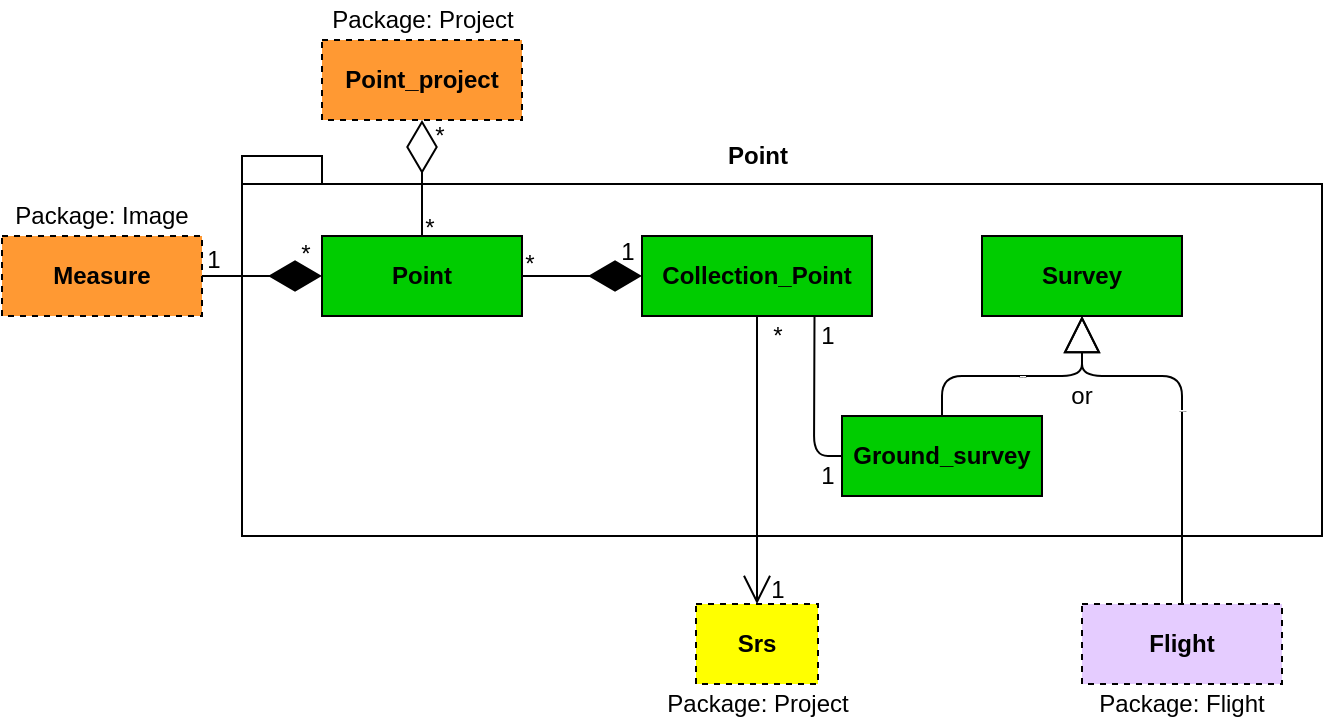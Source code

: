 <mxfile version="12.4.3" type="device" pages="5"><diagram id="x-GbvtwIrbuXQm57VJLQ" name="Page-1"><mxGraphModel dx="669" dy="419" grid="1" gridSize="10" guides="1" tooltips="1" connect="1" arrows="1" fold="1" page="1" pageScale="1" pageWidth="827" pageHeight="1169" math="0" shadow="0"><root><mxCell id="0"/><mxCell id="1" parent="0"/><mxCell id="E13sHeoCYPdOPS4R2I_E-23" value="" style="shape=folder;fontStyle=1;spacingTop=10;tabWidth=40;tabHeight=14;tabPosition=left;html=1;fontSize=12;fillColor=none;" parent="1" vertex="1"><mxGeometry x="140" y="300" width="540" height="190" as="geometry"/></mxCell><mxCell id="E13sHeoCYPdOPS4R2I_E-1" value="&lt;b&gt;Point&lt;/b&gt;" style="rounded=0;whiteSpace=wrap;html=1;fillColor=#00CC00;" parent="1" vertex="1"><mxGeometry x="180" y="340" width="100" height="40" as="geometry"/></mxCell><mxCell id="E13sHeoCYPdOPS4R2I_E-2" value="&lt;b&gt;Collection_Point&lt;/b&gt;" style="rounded=0;whiteSpace=wrap;html=1;fillColor=#00CC00;" parent="1" vertex="1"><mxGeometry x="340" y="340" width="115" height="40" as="geometry"/></mxCell><mxCell id="E13sHeoCYPdOPS4R2I_E-3" value="&lt;b&gt;Survey&lt;/b&gt;" style="rounded=0;whiteSpace=wrap;html=1;fillColor=#00CC00;" parent="1" vertex="1"><mxGeometry x="510" y="340" width="100" height="40" as="geometry"/></mxCell><mxCell id="E13sHeoCYPdOPS4R2I_E-4" value="&lt;b&gt;Ground_survey&lt;/b&gt;" style="rounded=0;whiteSpace=wrap;html=1;fillColor=#00CC00;" parent="1" vertex="1"><mxGeometry x="440" y="430" width="100" height="40" as="geometry"/></mxCell><mxCell id="E13sHeoCYPdOPS4R2I_E-5" value="" style="endArrow=diamondThin;endFill=1;endSize=24;html=1;entryX=0;entryY=0.5;entryDx=0;entryDy=0;exitX=1;exitY=0.5;exitDx=0;exitDy=0;" parent="1" source="E13sHeoCYPdOPS4R2I_E-1" target="E13sHeoCYPdOPS4R2I_E-2" edge="1"><mxGeometry width="160" relative="1" as="geometry"><mxPoint x="140" y="430" as="sourcePoint"/><mxPoint x="300" y="430" as="targetPoint"/></mxGeometry></mxCell><mxCell id="E13sHeoCYPdOPS4R2I_E-8" value="" style="endArrow=none;html=1;entryX=0.75;entryY=1;entryDx=0;entryDy=0;exitX=0;exitY=0.5;exitDx=0;exitDy=0;" parent="1" source="E13sHeoCYPdOPS4R2I_E-4" target="E13sHeoCYPdOPS4R2I_E-2" edge="1"><mxGeometry width="50" height="50" relative="1" as="geometry"><mxPoint x="180" y="620" as="sourcePoint"/><mxPoint x="230" y="570" as="targetPoint"/><Array as="points"><mxPoint x="426" y="450"/></Array></mxGeometry></mxCell><mxCell id="E13sHeoCYPdOPS4R2I_E-9" value="Extends" style="endArrow=block;endSize=16;endFill=0;html=1;fontSize=1;entryX=0.5;entryY=1;entryDx=0;entryDy=0;exitX=0.5;exitY=0;exitDx=0;exitDy=0;" parent="1" source="E13sHeoCYPdOPS4R2I_E-4" target="E13sHeoCYPdOPS4R2I_E-3" edge="1"><mxGeometry width="160" relative="1" as="geometry"><mxPoint x="180" y="490" as="sourcePoint"/><mxPoint x="340" y="490" as="targetPoint"/><Array as="points"><mxPoint x="490" y="410"/><mxPoint x="560" y="410"/></Array></mxGeometry></mxCell><mxCell id="E13sHeoCYPdOPS4R2I_E-10" value="&lt;b&gt;Flight&lt;/b&gt;" style="rounded=0;whiteSpace=wrap;html=1;fillColor=#E5CCFF;dashed=1;gradientColor=none;" parent="1" vertex="1"><mxGeometry x="560" y="524" width="100" height="40" as="geometry"/></mxCell><mxCell id="E13sHeoCYPdOPS4R2I_E-11" value="Extends" style="endArrow=block;endSize=16;endFill=0;html=1;fontSize=1;entryX=0.5;entryY=1;entryDx=0;entryDy=0;exitX=0.5;exitY=0;exitDx=0;exitDy=0;" parent="1" source="E13sHeoCYPdOPS4R2I_E-10" target="E13sHeoCYPdOPS4R2I_E-3" edge="1"><mxGeometry width="160" relative="1" as="geometry"><mxPoint x="465" y="440" as="sourcePoint"/><mxPoint x="570" y="390" as="targetPoint"/><Array as="points"><mxPoint x="610" y="410"/><mxPoint x="560" y="410"/></Array></mxGeometry></mxCell><mxCell id="E13sHeoCYPdOPS4R2I_E-13" value="&lt;b&gt;Point_project&lt;/b&gt;" style="rounded=0;whiteSpace=wrap;html=1;fillColor=#FF9933;dashed=1;" parent="1" vertex="1"><mxGeometry x="180" y="242" width="100" height="40" as="geometry"/></mxCell><mxCell id="E13sHeoCYPdOPS4R2I_E-15" value="" style="endArrow=diamondThin;endFill=0;endSize=24;html=1;fontSize=1;entryX=0.5;entryY=1;entryDx=0;entryDy=0;exitX=0.5;exitY=0;exitDx=0;exitDy=0;" parent="1" source="E13sHeoCYPdOPS4R2I_E-1" target="E13sHeoCYPdOPS4R2I_E-13" edge="1"><mxGeometry width="160" relative="1" as="geometry"><mxPoint x="180" y="490" as="sourcePoint"/><mxPoint x="340" y="490" as="targetPoint"/></mxGeometry></mxCell><mxCell id="E13sHeoCYPdOPS4R2I_E-16" value="&lt;b&gt;Measure&lt;/b&gt;" style="rounded=0;whiteSpace=wrap;html=1;fillColor=#FF9933;dashed=1;" parent="1" vertex="1"><mxGeometry x="20" y="340" width="100" height="40" as="geometry"/></mxCell><mxCell id="E13sHeoCYPdOPS4R2I_E-17" value="" style="endArrow=diamondThin;endFill=1;endSize=24;html=1;entryX=0;entryY=0.5;entryDx=0;entryDy=0;exitX=1;exitY=0.5;exitDx=0;exitDy=0;" parent="1" source="E13sHeoCYPdOPS4R2I_E-16" target="E13sHeoCYPdOPS4R2I_E-1" edge="1"><mxGeometry width="160" relative="1" as="geometry"><mxPoint x="240" y="390" as="sourcePoint"/><mxPoint x="240" y="440" as="targetPoint"/></mxGeometry></mxCell><mxCell id="E13sHeoCYPdOPS4R2I_E-19" value="Package: Flight" style="text;html=1;strokeColor=none;fillColor=none;align=center;verticalAlign=middle;whiteSpace=wrap;rounded=0;dashed=1;fontSize=12;" parent="1" vertex="1"><mxGeometry x="565" y="564" width="90" height="20" as="geometry"/></mxCell><mxCell id="E13sHeoCYPdOPS4R2I_E-21" value="Package: Project" style="text;html=1;strokeColor=none;fillColor=none;align=center;verticalAlign=middle;whiteSpace=wrap;rounded=0;dashed=1;fontSize=12;" parent="1" vertex="1"><mxGeometry x="177.5" y="222" width="105" height="20" as="geometry"/></mxCell><mxCell id="E13sHeoCYPdOPS4R2I_E-22" value="Package: Image" style="text;html=1;strokeColor=none;fillColor=none;align=center;verticalAlign=middle;whiteSpace=wrap;rounded=0;dashed=1;fontSize=12;" parent="1" vertex="1"><mxGeometry x="25" y="320" width="90" height="20" as="geometry"/></mxCell><mxCell id="E13sHeoCYPdOPS4R2I_E-24" value="&lt;b&gt;Point&lt;/b&gt;" style="text;html=1;fillColor=none;align=center;verticalAlign=middle;whiteSpace=wrap;rounded=0;dashed=1;fontSize=12;" parent="1" vertex="1"><mxGeometry x="362.5" y="290" width="70" height="20" as="geometry"/></mxCell><mxCell id="E13sHeoCYPdOPS4R2I_E-25" value="1" style="text;html=1;strokeColor=none;fillColor=none;align=center;verticalAlign=middle;whiteSpace=wrap;rounded=0;fontSize=12;" parent="1" vertex="1"><mxGeometry x="413" y="380" width="40" height="20" as="geometry"/></mxCell><mxCell id="E13sHeoCYPdOPS4R2I_E-26" value="1" style="text;html=1;strokeColor=none;fillColor=none;align=center;verticalAlign=middle;whiteSpace=wrap;rounded=0;fontSize=12;" parent="1" vertex="1"><mxGeometry x="412.5" y="450" width="40" height="20" as="geometry"/></mxCell><mxCell id="E13sHeoCYPdOPS4R2I_E-29" value="1" style="text;html=1;strokeColor=none;fillColor=none;align=center;verticalAlign=middle;whiteSpace=wrap;rounded=0;fontSize=12;" parent="1" vertex="1"><mxGeometry x="313" y="338" width="40" height="20" as="geometry"/></mxCell><mxCell id="E13sHeoCYPdOPS4R2I_E-30" value="1" style="text;html=1;strokeColor=none;fillColor=none;align=center;verticalAlign=middle;whiteSpace=wrap;rounded=0;fontSize=12;" parent="1" vertex="1"><mxGeometry x="106" y="342" width="40" height="20" as="geometry"/></mxCell><mxCell id="E13sHeoCYPdOPS4R2I_E-31" value="*" style="text;html=1;strokeColor=none;fillColor=none;align=center;verticalAlign=middle;whiteSpace=wrap;rounded=0;fontSize=12;" parent="1" vertex="1"><mxGeometry x="152" y="339" width="40" height="20" as="geometry"/></mxCell><mxCell id="E13sHeoCYPdOPS4R2I_E-32" value="*" style="text;html=1;strokeColor=none;fillColor=none;align=center;verticalAlign=middle;whiteSpace=wrap;rounded=0;fontSize=12;" parent="1" vertex="1"><mxGeometry x="219" y="280" width="40" height="20" as="geometry"/></mxCell><mxCell id="E13sHeoCYPdOPS4R2I_E-33" value="*" style="text;html=1;strokeColor=none;fillColor=none;align=center;verticalAlign=middle;whiteSpace=wrap;rounded=0;fontSize=12;" parent="1" vertex="1"><mxGeometry x="214" y="326" width="40" height="20" as="geometry"/></mxCell><mxCell id="E13sHeoCYPdOPS4R2I_E-34" value="*" style="text;html=1;strokeColor=none;fillColor=none;align=center;verticalAlign=middle;whiteSpace=wrap;rounded=0;fontSize=12;" parent="1" vertex="1"><mxGeometry x="264" y="344" width="40" height="20" as="geometry"/></mxCell><mxCell id="E13sHeoCYPdOPS4R2I_E-36" value="or" style="text;html=1;strokeColor=none;fillColor=none;align=center;verticalAlign=middle;whiteSpace=wrap;rounded=0;fontSize=12;" parent="1" vertex="1"><mxGeometry x="540" y="410" width="40" height="20" as="geometry"/></mxCell><mxCell id="ehkJgWvNaAD18Tfs1G-Y-1" value="&lt;b&gt;Srs&lt;/b&gt;" style="rounded=0;whiteSpace=wrap;html=1;fillColor=#FFFF00;dashed=1;" parent="1" vertex="1"><mxGeometry x="367" y="524" width="61" height="40" as="geometry"/></mxCell><mxCell id="ehkJgWvNaAD18Tfs1G-Y-2" value="Package: Project" style="text;html=1;strokeColor=none;fillColor=none;align=center;verticalAlign=middle;whiteSpace=wrap;rounded=0;dashed=1;fontSize=12;" parent="1" vertex="1"><mxGeometry x="348.5" y="564" width="98" height="20" as="geometry"/></mxCell><mxCell id="ehkJgWvNaAD18Tfs1G-Y-3" value="" style="endArrow=open;endFill=1;endSize=12;html=1;entryX=0.5;entryY=0;entryDx=0;entryDy=0;exitX=0.5;exitY=1;exitDx=0;exitDy=0;" parent="1" source="E13sHeoCYPdOPS4R2I_E-2" target="ehkJgWvNaAD18Tfs1G-Y-1" edge="1"><mxGeometry width="160" relative="1" as="geometry"><mxPoint x="220" y="610" as="sourcePoint"/><mxPoint x="380" y="610" as="targetPoint"/></mxGeometry></mxCell><mxCell id="ehkJgWvNaAD18Tfs1G-Y-4" value="1" style="text;html=1;strokeColor=none;fillColor=none;align=center;verticalAlign=middle;whiteSpace=wrap;rounded=0;fontSize=12;" parent="1" vertex="1"><mxGeometry x="388" y="507" width="40" height="20" as="geometry"/></mxCell><mxCell id="ehkJgWvNaAD18Tfs1G-Y-5" value="*" style="text;html=1;strokeColor=none;fillColor=none;align=center;verticalAlign=middle;whiteSpace=wrap;rounded=0;fontSize=12;" parent="1" vertex="1"><mxGeometry x="388" y="380" width="40" height="20" as="geometry"/></mxCell></root></mxGraphModel></diagram><diagram id="5n6NaSK_tx8DhrOl9UZm" name="Page-2"><mxGraphModel dx="669" dy="419" grid="1" gridSize="10" guides="1" tooltips="1" connect="1" arrows="1" fold="1" page="1" pageScale="1" pageWidth="827" pageHeight="1169" math="0" shadow="0"><root><mxCell id="VNC6R4dXO3dWTTEGHUFB-0"/><mxCell id="VNC6R4dXO3dWTTEGHUFB-1" parent="VNC6R4dXO3dWTTEGHUFB-0"/><mxCell id="EDX5DsoNH5dQe2cyQz4T-0" value="" style="shape=folder;fontStyle=1;spacingTop=10;tabWidth=40;tabHeight=14;tabPosition=left;html=1;fillColor=none;" parent="VNC6R4dXO3dWTTEGHUFB-1" vertex="1"><mxGeometry x="240" y="197.5" width="550" height="245" as="geometry"/></mxCell><mxCell id="7HgwqMQM-Q37N_ZlsWN7-0" value="&lt;b&gt;Symmetric_distortion&lt;/b&gt;" style="rounded=0;whiteSpace=wrap;html=1;fillColor=#CCCCCC;" parent="VNC6R4dXO3dWTTEGHUFB-1" vertex="1"><mxGeometry x="595" y="320" width="150" height="40" as="geometry"/></mxCell><mxCell id="7HgwqMQM-Q37N_ZlsWN7-1" value="&lt;b&gt;Decentering_distortion&lt;/b&gt;" style="rounded=0;whiteSpace=wrap;html=1;fillColor=#CCCCCC;" parent="VNC6R4dXO3dWTTEGHUFB-1" vertex="1"><mxGeometry x="595" y="220" width="150" height="40" as="geometry"/></mxCell><mxCell id="7HgwqMQM-Q37N_ZlsWN7-2" value="&lt;b&gt;Specification&lt;/b&gt;" style="rounded=0;whiteSpace=wrap;html=1;fillColor=#CCCCCC;" parent="VNC6R4dXO3dWTTEGHUFB-1" vertex="1"><mxGeometry x="260" y="260" width="100" height="40" as="geometry"/></mxCell><mxCell id="7HgwqMQM-Q37N_ZlsWN7-3" value="&lt;b&gt;Fiducials&lt;/b&gt;" style="rounded=0;whiteSpace=wrap;html=1;fillColor=#CCCCCC;" parent="VNC6R4dXO3dWTTEGHUFB-1" vertex="1"><mxGeometry x="620" y="390" width="100" height="40" as="geometry"/></mxCell><mxCell id="7HgwqMQM-Q37N_ZlsWN7-4" value="&lt;b&gt;Calibration&lt;/b&gt;" style="rounded=0;whiteSpace=wrap;html=1;fillColor=#CCCCCC;" parent="VNC6R4dXO3dWTTEGHUFB-1" vertex="1"><mxGeometry x="440" y="270" width="100" height="40" as="geometry"/></mxCell><mxCell id="g1bZ9nfizfcRPFV0T6ZV-0" value="&lt;b&gt;Flight&lt;/b&gt;" style="rounded=0;whiteSpace=wrap;html=1;fillColor=#E5CCFF;dashed=1;gradientColor=none;" parent="VNC6R4dXO3dWTTEGHUFB-1" vertex="1"><mxGeometry x="270" y="470" width="100" height="40" as="geometry"/></mxCell><mxCell id="g1bZ9nfizfcRPFV0T6ZV-1" value="Package: Flight" style="text;html=1;strokeColor=none;fillColor=none;align=center;verticalAlign=middle;whiteSpace=wrap;rounded=0;dashed=1;fontSize=12;" parent="VNC6R4dXO3dWTTEGHUFB-1" vertex="1"><mxGeometry x="275" y="510" width="90" height="20" as="geometry"/></mxCell><mxCell id="g1bZ9nfizfcRPFV0T6ZV-2" value="&lt;b&gt;Sensor&lt;/b&gt;" style="rounded=0;whiteSpace=wrap;html=1;fillColor=#CCCCCC;" parent="VNC6R4dXO3dWTTEGHUFB-1" vertex="1"><mxGeometry x="350" y="350" width="100" height="40" as="geometry"/></mxCell><mxCell id="AAyMVhxD1P3_p-9fZAIU-0" value="" style="endArrow=diamondThin;endFill=1;endSize=24;html=1;entryX=0.5;entryY=0;entryDx=0;entryDy=0;exitX=0;exitY=0.5;exitDx=0;exitDy=0;" parent="VNC6R4dXO3dWTTEGHUFB-1" source="7HgwqMQM-Q37N_ZlsWN7-4" target="g1bZ9nfizfcRPFV0T6ZV-2" edge="1"><mxGeometry width="160" relative="1" as="geometry"><mxPoint x="490" y="420" as="sourcePoint"/><mxPoint x="550" y="420" as="targetPoint"/><Array as="points"><mxPoint x="400" y="290"/></Array></mxGeometry></mxCell><mxCell id="rW56x78AvyXsPUqxcdEt-0" value="" style="endArrow=none;html=1;entryX=0.5;entryY=1;entryDx=0;entryDy=0;exitX=0;exitY=0.5;exitDx=0;exitDy=0;" parent="VNC6R4dXO3dWTTEGHUFB-1" source="g1bZ9nfizfcRPFV0T6ZV-2" target="7HgwqMQM-Q37N_ZlsWN7-2" edge="1"><mxGeometry width="50" height="50" relative="1" as="geometry"><mxPoint x="210" y="600" as="sourcePoint"/><mxPoint x="260" y="550" as="targetPoint"/><Array as="points"><mxPoint x="310" y="370"/></Array></mxGeometry></mxCell><mxCell id="DCGQJjiokecrmVWgB6MX-0" value="1" style="text;html=1;strokeColor=none;fillColor=none;align=center;verticalAlign=middle;whiteSpace=wrap;rounded=0;fontSize=12;" parent="VNC6R4dXO3dWTTEGHUFB-1" vertex="1"><mxGeometry x="565" y="220" width="40" height="20" as="geometry"/></mxCell><mxCell id="DCGQJjiokecrmVWgB6MX-2" value="" style="endArrow=diamondThin;endFill=1;endSize=24;html=1;entryX=0.75;entryY=0;entryDx=0;entryDy=0;exitX=0;exitY=0.5;exitDx=0;exitDy=0;" parent="VNC6R4dXO3dWTTEGHUFB-1" source="7HgwqMQM-Q37N_ZlsWN7-1" target="7HgwqMQM-Q37N_ZlsWN7-4" edge="1"><mxGeometry width="160" relative="1" as="geometry"><mxPoint x="530" y="440" as="sourcePoint"/><mxPoint x="510" y="540" as="targetPoint"/><Array as="points"><mxPoint x="515" y="240"/></Array></mxGeometry></mxCell><mxCell id="DCGQJjiokecrmVWgB6MX-4" value="" style="endArrow=diamondThin;endFill=1;endSize=24;html=1;entryX=0.5;entryY=1;entryDx=0;entryDy=0;exitX=0;exitY=0.5;exitDx=0;exitDy=0;" parent="VNC6R4dXO3dWTTEGHUFB-1" source="7HgwqMQM-Q37N_ZlsWN7-3" target="7HgwqMQM-Q37N_ZlsWN7-4" edge="1"><mxGeometry width="160" relative="1" as="geometry"><mxPoint x="550" y="460" as="sourcePoint"/><mxPoint x="530" y="560" as="targetPoint"/><Array as="points"><mxPoint x="490" y="410"/></Array></mxGeometry></mxCell><mxCell id="DCGQJjiokecrmVWgB6MX-5" value="" style="endArrow=diamondThin;endFill=1;endSize=24;html=1;entryX=0.75;entryY=1;entryDx=0;entryDy=0;exitX=0;exitY=0.5;exitDx=0;exitDy=0;" parent="VNC6R4dXO3dWTTEGHUFB-1" source="7HgwqMQM-Q37N_ZlsWN7-0" target="7HgwqMQM-Q37N_ZlsWN7-4" edge="1"><mxGeometry width="160" relative="1" as="geometry"><mxPoint x="605" y="250" as="sourcePoint"/><mxPoint x="525" y="280" as="targetPoint"/><Array as="points"><mxPoint x="515" y="340"/></Array></mxGeometry></mxCell><mxCell id="DCGQJjiokecrmVWgB6MX-6" value="" style="endArrow=open;endFill=1;endSize=12;html=1;entryX=0.33;entryY=0.975;entryDx=0;entryDy=0;exitX=0.5;exitY=0;exitDx=0;exitDy=0;entryPerimeter=0;" parent="VNC6R4dXO3dWTTEGHUFB-1" source="g1bZ9nfizfcRPFV0T6ZV-0" target="g1bZ9nfizfcRPFV0T6ZV-2" edge="1"><mxGeometry width="160" relative="1" as="geometry"><mxPoint x="70" y="550" as="sourcePoint"/><mxPoint x="230" y="550" as="targetPoint"/><Array as="points"><mxPoint x="320" y="420"/><mxPoint x="383" y="420"/></Array></mxGeometry></mxCell><mxCell id="DCGQJjiokecrmVWgB6MX-7" value="usa" style="text;html=1;strokeColor=none;fillColor=none;align=center;verticalAlign=middle;whiteSpace=wrap;rounded=0;fontSize=12;" parent="VNC6R4dXO3dWTTEGHUFB-1" vertex="1"><mxGeometry x="330" y="403" width="40" height="20" as="geometry"/></mxCell><mxCell id="DCGQJjiokecrmVWgB6MX-8" value="*" style="text;html=1;strokeColor=none;fillColor=none;align=center;verticalAlign=middle;whiteSpace=wrap;rounded=0;fontSize=12;" parent="VNC6R4dXO3dWTTEGHUFB-1" vertex="1"><mxGeometry x="290" y="450" width="40" height="20" as="geometry"/></mxCell><mxCell id="DCGQJjiokecrmVWgB6MX-9" value="1" style="text;html=1;strokeColor=none;fillColor=none;align=center;verticalAlign=middle;whiteSpace=wrap;rounded=0;fontSize=12;" parent="VNC6R4dXO3dWTTEGHUFB-1" vertex="1"><mxGeometry x="380" y="390" width="40" height="20" as="geometry"/></mxCell><mxCell id="DCGQJjiokecrmVWgB6MX-10" value="1" style="text;html=1;strokeColor=none;fillColor=none;align=center;verticalAlign=middle;whiteSpace=wrap;rounded=0;fontSize=12;" parent="VNC6R4dXO3dWTTEGHUFB-1" vertex="1"><mxGeometry x="300" y="300" width="40" height="20" as="geometry"/></mxCell><mxCell id="liuNMrpFxqr2519pZu_a-0" value="*" style="text;html=1;strokeColor=none;fillColor=none;align=center;verticalAlign=middle;whiteSpace=wrap;rounded=0;fontSize=12;" parent="VNC6R4dXO3dWTTEGHUFB-1" vertex="1"><mxGeometry x="320" y="370" width="40" height="20" as="geometry"/></mxCell><mxCell id="liuNMrpFxqr2519pZu_a-2" value="1" style="text;html=1;strokeColor=none;fillColor=none;align=center;verticalAlign=middle;whiteSpace=wrap;rounded=0;fontSize=12;" parent="VNC6R4dXO3dWTTEGHUFB-1" vertex="1"><mxGeometry x="480" y="250" width="40" height="20" as="geometry"/></mxCell><mxCell id="liuNMrpFxqr2519pZu_a-3" value="1" style="text;html=1;strokeColor=none;fillColor=none;align=center;verticalAlign=middle;whiteSpace=wrap;rounded=0;fontSize=12;" parent="VNC6R4dXO3dWTTEGHUFB-1" vertex="1"><mxGeometry x="450" y="310" width="40" height="20" as="geometry"/></mxCell><mxCell id="liuNMrpFxqr2519pZu_a-4" value="1" style="text;html=1;strokeColor=none;fillColor=none;align=center;verticalAlign=middle;whiteSpace=wrap;rounded=0;fontSize=12;" parent="VNC6R4dXO3dWTTEGHUFB-1" vertex="1"><mxGeometry x="510" y="310" width="40" height="20" as="geometry"/></mxCell><mxCell id="liuNMrpFxqr2519pZu_a-5" value="1" style="text;html=1;strokeColor=none;fillColor=none;align=center;verticalAlign=middle;whiteSpace=wrap;rounded=0;fontSize=12;" parent="VNC6R4dXO3dWTTEGHUFB-1" vertex="1"><mxGeometry x="365" y="330" width="40" height="20" as="geometry"/></mxCell><mxCell id="liuNMrpFxqr2519pZu_a-6" value="1" style="text;html=1;strokeColor=none;fillColor=none;align=center;verticalAlign=middle;whiteSpace=wrap;rounded=0;fontSize=12;" parent="VNC6R4dXO3dWTTEGHUFB-1" vertex="1"><mxGeometry x="565" y="320" width="40" height="20" as="geometry"/></mxCell><mxCell id="liuNMrpFxqr2519pZu_a-7" value="4..8" style="text;html=1;strokeColor=none;fillColor=none;align=center;verticalAlign=middle;whiteSpace=wrap;rounded=0;fontSize=12;" parent="VNC6R4dXO3dWTTEGHUFB-1" vertex="1"><mxGeometry x="585" y="396" width="40" height="14" as="geometry"/></mxCell><mxCell id="liuNMrpFxqr2519pZu_a-8" value="1" style="text;html=1;strokeColor=none;fillColor=none;align=center;verticalAlign=middle;whiteSpace=wrap;rounded=0;fontSize=12;" parent="VNC6R4dXO3dWTTEGHUFB-1" vertex="1"><mxGeometry x="410" y="270" width="40" height="20" as="geometry"/></mxCell><mxCell id="gpVartzRe9JGNUFakCDa-0" value="&lt;b&gt;Sensor&lt;/b&gt;" style="text;html=1;fillColor=none;align=center;verticalAlign=middle;whiteSpace=wrap;rounded=0;dashed=1;fontSize=12;" parent="VNC6R4dXO3dWTTEGHUFB-1" vertex="1"><mxGeometry x="480" y="187.5" width="70" height="20" as="geometry"/></mxCell><mxCell id="fppi7WLizcnL_-usgNvg-0" value="&lt;b&gt;Image&lt;/b&gt;" style="rounded=0;whiteSpace=wrap;html=1;fillColor=#00CCCC;dashed=1;" parent="VNC6R4dXO3dWTTEGHUFB-1" vertex="1"><mxGeometry x="413" y="470" width="100" height="40" as="geometry"/></mxCell><mxCell id="fppi7WLizcnL_-usgNvg-1" value="" style="endArrow=diamondThin;endFill=0;endSize=24;html=1;entryX=0.75;entryY=1;entryDx=0;entryDy=0;exitX=0.5;exitY=0;exitDx=0;exitDy=0;" parent="VNC6R4dXO3dWTTEGHUFB-1" source="fppi7WLizcnL_-usgNvg-0" target="g1bZ9nfizfcRPFV0T6ZV-2" edge="1"><mxGeometry width="160" relative="1" as="geometry"><mxPoint x="240" y="550" as="sourcePoint"/><mxPoint x="400" y="550" as="targetPoint"/><Array as="points"><mxPoint x="463" y="430"/><mxPoint x="425" y="430"/></Array></mxGeometry></mxCell><mxCell id="fppi7WLizcnL_-usgNvg-2" value="1" style="text;html=1;strokeColor=none;fillColor=none;align=center;verticalAlign=middle;whiteSpace=wrap;rounded=0;fontSize=12;" parent="VNC6R4dXO3dWTTEGHUFB-1" vertex="1"><mxGeometry x="420" y="392" width="40" height="20" as="geometry"/></mxCell><mxCell id="fppi7WLizcnL_-usgNvg-3" value="*" style="text;html=1;strokeColor=none;fillColor=none;align=center;verticalAlign=middle;whiteSpace=wrap;rounded=0;fontSize=12;" parent="VNC6R4dXO3dWTTEGHUFB-1" vertex="1"><mxGeometry x="450" y="451" width="40" height="20" as="geometry"/></mxCell><mxCell id="fppi7WLizcnL_-usgNvg-4" value="Package: Image" style="text;html=1;strokeColor=none;fillColor=none;align=center;verticalAlign=middle;whiteSpace=wrap;rounded=0;dashed=1;fontSize=12;" parent="VNC6R4dXO3dWTTEGHUFB-1" vertex="1"><mxGeometry x="418" y="510" width="90" height="20" as="geometry"/></mxCell></root></mxGraphModel></diagram><diagram id="4K32aqO2rr7a6jhIkp9l" name="Page-3"><mxGraphModel dx="669" dy="419" grid="1" gridSize="10" guides="1" tooltips="1" connect="1" arrows="1" fold="1" page="1" pageScale="1" pageWidth="827" pageHeight="1169" math="0" shadow="0"><root><mxCell id="O3BIIzOziGFIU62Sbt_I-0"/><mxCell id="O3BIIzOziGFIU62Sbt_I-1" parent="O3BIIzOziGFIU62Sbt_I-0"/><mxCell id="5sw6yrwuIcv4sPctEnqM-0" value="" style="shape=folder;fontStyle=1;spacingTop=10;tabWidth=40;tabHeight=14;tabPosition=left;html=1;fillColor=none;" parent="O3BIIzOziGFIU62Sbt_I-1" vertex="1"><mxGeometry x="220" y="240" width="340" height="251" as="geometry"/></mxCell><mxCell id="KiI7ThSoBy0cy-lPIKff-0" value="" style="endArrow=diamondThin;endFill=1;endSize=24;html=1;entryX=1;entryY=0.5;entryDx=0;entryDy=0;exitX=0;exitY=0.5;exitDx=0;exitDy=0;" parent="O3BIIzOziGFIU62Sbt_I-1" source="-qp2zb7jGyN0KiUGP6dN-0" target="FK4IcHTBqGwUwn7NqeOA-0" edge="1"><mxGeometry width="160" relative="1" as="geometry"><mxPoint x="433" y="170" as="sourcePoint"/><mxPoint x="393" y="230" as="targetPoint"/></mxGeometry></mxCell><mxCell id="KiI7ThSoBy0cy-lPIKff-2" value="" style="endArrow=none;html=1;entryX=0.5;entryY=1;entryDx=0;entryDy=0;" parent="O3BIIzOziGFIU62Sbt_I-1" source="-qp2zb7jGyN0KiUGP6dN-2" target="FK4IcHTBqGwUwn7NqeOA-0" edge="1"><mxGeometry width="50" height="50" relative="1" as="geometry"><mxPoint x="360" y="399.5" as="sourcePoint"/><mxPoint x="320" y="329.5" as="targetPoint"/><Array as="points"/></mxGeometry></mxCell><mxCell id="FK4IcHTBqGwUwn7NqeOA-0" value="&lt;b&gt;Flight&lt;/b&gt;" style="rounded=0;whiteSpace=wrap;html=1;fillColor=#E5CCFF;gradientColor=none;" parent="O3BIIzOziGFIU62Sbt_I-1" vertex="1"><mxGeometry x="270" y="280" width="100" height="40" as="geometry"/></mxCell><mxCell id="FK4IcHTBqGwUwn7NqeOA-1" value="Package: Sensor" style="text;html=1;strokeColor=none;fillColor=none;align=center;verticalAlign=middle;whiteSpace=wrap;rounded=0;dashed=1;fontSize=12;" parent="O3BIIzOziGFIU62Sbt_I-1" vertex="1"><mxGeometry x="77.5" y="320" width="125" height="20" as="geometry"/></mxCell><mxCell id="FK4IcHTBqGwUwn7NqeOA-2" value="&lt;b&gt;Sensor&lt;/b&gt;" style="rounded=0;whiteSpace=wrap;html=1;fillColor=#CCCCCC;dashed=1;" parent="O3BIIzOziGFIU62Sbt_I-1" vertex="1"><mxGeometry x="90" y="280" width="100" height="40" as="geometry"/></mxCell><mxCell id="FK4IcHTBqGwUwn7NqeOA-3" value="" style="endArrow=open;endFill=1;endSize=12;html=1;entryX=1;entryY=0.5;entryDx=0;entryDy=0;exitX=0;exitY=0.5;exitDx=0;exitDy=0;" parent="O3BIIzOziGFIU62Sbt_I-1" source="FK4IcHTBqGwUwn7NqeOA-0" target="FK4IcHTBqGwUwn7NqeOA-2" edge="1"><mxGeometry width="160" relative="1" as="geometry"><mxPoint x="-10" y="360" as="sourcePoint"/><mxPoint x="150" y="360" as="targetPoint"/></mxGeometry></mxCell><mxCell id="FK4IcHTBqGwUwn7NqeOA-4" value="usa" style="text;html=1;strokeColor=none;fillColor=none;align=center;verticalAlign=middle;whiteSpace=wrap;rounded=0;fontSize=12;" parent="O3BIIzOziGFIU62Sbt_I-1" vertex="1"><mxGeometry x="220" y="280" width="40" height="20" as="geometry"/></mxCell><mxCell id="FK4IcHTBqGwUwn7NqeOA-5" value="*" style="text;html=1;strokeColor=none;fillColor=none;align=center;verticalAlign=middle;whiteSpace=wrap;rounded=0;fontSize=12;" parent="O3BIIzOziGFIU62Sbt_I-1" vertex="1"><mxGeometry x="240" y="300" width="40" height="20" as="geometry"/></mxCell><mxCell id="FK4IcHTBqGwUwn7NqeOA-6" value="1" style="text;html=1;strokeColor=none;fillColor=none;align=center;verticalAlign=middle;whiteSpace=wrap;rounded=0;fontSize=12;" parent="O3BIIzOziGFIU62Sbt_I-1" vertex="1"><mxGeometry x="180" y="300" width="40" height="20" as="geometry"/></mxCell><mxCell id="trPYRNQvHk01OwTI1DPX-0" value="&lt;b&gt;Survey&lt;/b&gt;" style="rounded=0;whiteSpace=wrap;html=1;fillColor=#00CC00;dashed=1;" parent="O3BIIzOziGFIU62Sbt_I-1" vertex="1"><mxGeometry x="90" y="380" width="100" height="40" as="geometry"/></mxCell><mxCell id="trPYRNQvHk01OwTI1DPX-1" value="Extends" style="endArrow=block;endSize=16;endFill=0;html=1;fontSize=1;entryX=1;entryY=0.5;entryDx=0;entryDy=0;exitX=0.25;exitY=1;exitDx=0;exitDy=0;" parent="O3BIIzOziGFIU62Sbt_I-1" source="FK4IcHTBqGwUwn7NqeOA-0" target="trPYRNQvHk01OwTI1DPX-0" edge="1"><mxGeometry width="160" relative="1" as="geometry"><mxPoint x="360" y="544" as="sourcePoint"/><mxPoint x="320" y="410" as="targetPoint"/><Array as="points"><mxPoint x="295" y="400"/></Array></mxGeometry></mxCell><mxCell id="trPYRNQvHk01OwTI1DPX-2" value="Package: Point" style="text;html=1;strokeColor=none;fillColor=none;align=center;verticalAlign=middle;whiteSpace=wrap;rounded=0;dashed=1;fontSize=12;" parent="O3BIIzOziGFIU62Sbt_I-1" vertex="1"><mxGeometry x="77.5" y="420" width="125" height="20" as="geometry"/></mxCell><mxCell id="-qp2zb7jGyN0KiUGP6dN-0" value="&lt;b&gt;Param_flight&lt;/b&gt;" style="rounded=0;whiteSpace=wrap;html=1;fillColor=#E5CCFF;" parent="O3BIIzOziGFIU62Sbt_I-1" vertex="1"><mxGeometry x="435" y="280" width="100" height="40" as="geometry"/></mxCell><mxCell id="-qp2zb7jGyN0KiUGP6dN-1" value="&lt;b&gt;Bounding_box&lt;/b&gt;" style="rounded=0;whiteSpace=wrap;html=1;fillColor=#E5CCFF;" parent="O3BIIzOziGFIU62Sbt_I-1" vertex="1"><mxGeometry x="430" y="370" width="110" height="40" as="geometry"/></mxCell><mxCell id="-qp2zb7jGyN0KiUGP6dN-2" value="&lt;b&gt;Terrain&lt;/b&gt;" style="rounded=0;whiteSpace=wrap;html=1;fillColor=#E5CCFF;" parent="O3BIIzOziGFIU62Sbt_I-1" vertex="1"><mxGeometry x="270" y="430" width="100" height="40" as="geometry"/></mxCell><mxCell id="-qp2zb7jGyN0KiUGP6dN-6" value="" style="endArrow=diamondThin;endFill=1;endSize=24;html=1;entryX=0.75;entryY=1;entryDx=0;entryDy=0;exitX=0;exitY=0.5;exitDx=0;exitDy=0;" parent="O3BIIzOziGFIU62Sbt_I-1" source="-qp2zb7jGyN0KiUGP6dN-1" target="FK4IcHTBqGwUwn7NqeOA-0" edge="1"><mxGeometry width="160" relative="1" as="geometry"><mxPoint x="443" y="180" as="sourcePoint"/><mxPoint x="403" y="240" as="targetPoint"/><Array as="points"><mxPoint x="345" y="390"/></Array></mxGeometry></mxCell><mxCell id="UfcaLcRPuRhFYE6PigJ0-0" value="" style="endArrow=diamondThin;endFill=0;endSize=24;html=1;fontSize=1;entryX=1;entryY=0.5;entryDx=0;entryDy=0;exitX=0.5;exitY=1;exitDx=0;exitDy=0;" parent="O3BIIzOziGFIU62Sbt_I-1" source="-qp2zb7jGyN0KiUGP6dN-1" target="-qp2zb7jGyN0KiUGP6dN-2" edge="1"><mxGeometry width="160" relative="1" as="geometry"><mxPoint x="230" y="340" as="sourcePoint"/><mxPoint x="230" y="282" as="targetPoint"/><Array as="points"><mxPoint x="485" y="450"/></Array></mxGeometry></mxCell><mxCell id="UfcaLcRPuRhFYE6PigJ0-1" value="1" style="text;html=1;strokeColor=none;fillColor=none;align=center;verticalAlign=middle;whiteSpace=wrap;rounded=0;fontSize=12;" parent="O3BIIzOziGFIU62Sbt_I-1" vertex="1"><mxGeometry x="310" y="410" width="40" height="20" as="geometry"/></mxCell><mxCell id="UfcaLcRPuRhFYE6PigJ0-2" value="*" style="text;html=1;strokeColor=none;fillColor=none;align=center;verticalAlign=middle;whiteSpace=wrap;rounded=0;fontSize=12;" parent="O3BIIzOziGFIU62Sbt_I-1" vertex="1"><mxGeometry x="310" y="320" width="40" height="20" as="geometry"/></mxCell><mxCell id="UfcaLcRPuRhFYE6PigJ0-3" value="1" style="text;html=1;strokeColor=none;fillColor=none;align=center;verticalAlign=middle;whiteSpace=wrap;rounded=0;fontSize=12;" parent="O3BIIzOziGFIU62Sbt_I-1" vertex="1"><mxGeometry x="356" y="428" width="40" height="20" as="geometry"/></mxCell><mxCell id="UfcaLcRPuRhFYE6PigJ0-4" value="*" style="text;html=1;strokeColor=none;fillColor=none;align=center;verticalAlign=middle;whiteSpace=wrap;rounded=0;fontSize=12;" parent="O3BIIzOziGFIU62Sbt_I-1" vertex="1"><mxGeometry x="470" y="408" width="40" height="20" as="geometry"/></mxCell><mxCell id="UfcaLcRPuRhFYE6PigJ0-5" value="1" style="text;html=1;strokeColor=none;fillColor=none;align=center;verticalAlign=middle;whiteSpace=wrap;rounded=0;fontSize=12;" parent="O3BIIzOziGFIU62Sbt_I-1" vertex="1"><mxGeometry x="340" y="320" width="40" height="20" as="geometry"/></mxCell><mxCell id="UfcaLcRPuRhFYE6PigJ0-6" value="1" style="text;html=1;strokeColor=none;fillColor=none;align=center;verticalAlign=middle;whiteSpace=wrap;rounded=0;fontSize=12;" parent="O3BIIzOziGFIU62Sbt_I-1" vertex="1"><mxGeometry x="400" y="370" width="40" height="20" as="geometry"/></mxCell><mxCell id="UfcaLcRPuRhFYE6PigJ0-7" value="1" style="text;html=1;strokeColor=none;fillColor=none;align=center;verticalAlign=middle;whiteSpace=wrap;rounded=0;fontSize=12;" parent="O3BIIzOziGFIU62Sbt_I-1" vertex="1"><mxGeometry x="400" y="280" width="40" height="20" as="geometry"/></mxCell><mxCell id="UfcaLcRPuRhFYE6PigJ0-8" value="1" style="text;html=1;strokeColor=none;fillColor=none;align=center;verticalAlign=middle;whiteSpace=wrap;rounded=0;fontSize=12;" parent="O3BIIzOziGFIU62Sbt_I-1" vertex="1"><mxGeometry x="356" y="280" width="40" height="20" as="geometry"/></mxCell><mxCell id="PrZ9uidWg_bxrgHvUpze-0" value="&lt;b&gt;Flight&lt;/b&gt;" style="text;html=1;fillColor=none;align=center;verticalAlign=middle;whiteSpace=wrap;rounded=0;dashed=1;fontSize=12;" parent="O3BIIzOziGFIU62Sbt_I-1" vertex="1"><mxGeometry x="355" y="233" width="70" height="20" as="geometry"/></mxCell></root></mxGraphModel></diagram><diagram id="1TfH36Pqk5WrIgIzeSCN" name="Page-4"><mxGraphModel dx="669" dy="419" grid="1" gridSize="10" guides="1" tooltips="1" connect="1" arrows="1" fold="1" page="1" pageScale="1" pageWidth="827" pageHeight="1169" math="0" shadow="0"><root><mxCell id="REJ89p0ase4woOBWUWom-0"/><mxCell id="REJ89p0ase4woOBWUWom-1" parent="REJ89p0ase4woOBWUWom-0"/><mxCell id="6dpcXcHMzWeODKwnKi99-0" value="" style="shape=folder;fontStyle=1;spacingTop=10;tabWidth=40;tabHeight=14;tabPosition=left;html=1;fillColor=none;" parent="REJ89p0ase4woOBWUWom-1" vertex="1"><mxGeometry x="135.5" y="214" width="340" height="251" as="geometry"/></mxCell><mxCell id="lrE7abDynHrgS0fEr5Qw-0" value="" style="endArrow=diamondThin;endFill=0;endSize=24;html=1;fontSize=1;entryX=1;entryY=0.75;entryDx=0;entryDy=0;exitX=0;exitY=0.5;exitDx=0;exitDy=0;" parent="REJ89p0ase4woOBWUWom-1" source="fOmyxDyfKbwhX5pwZ4ON-2" target="fOmyxDyfKbwhX5pwZ4ON-0" edge="1"><mxGeometry width="160" relative="1" as="geometry"><mxPoint x="300" y="258" as="sourcePoint"/><mxPoint x="300" y="200" as="targetPoint"/><Array as="points"><mxPoint x="310" y="390"/><mxPoint x="310" y="308"/></Array></mxGeometry></mxCell><mxCell id="lrE7abDynHrgS0fEr5Qw-1" value="*" style="text;html=1;strokeColor=none;fillColor=none;align=center;verticalAlign=middle;whiteSpace=wrap;rounded=0;fontSize=12;" parent="REJ89p0ase4woOBWUWom-1" vertex="1"><mxGeometry x="256" y="308" width="40" height="20" as="geometry"/></mxCell><mxCell id="lrE7abDynHrgS0fEr5Qw-2" value="1" style="text;html=1;strokeColor=none;fillColor=none;align=center;verticalAlign=middle;whiteSpace=wrap;rounded=0;fontSize=12;" parent="REJ89p0ase4woOBWUWom-1" vertex="1"><mxGeometry x="320" y="370" width="40" height="20" as="geometry"/></mxCell><mxCell id="EEBxXXTTb28K1XR0pWNP-0" value="" style="endArrow=diamondThin;endFill=1;endSize=24;html=1;entryX=1;entryY=0.25;entryDx=0;entryDy=0;exitX=0;exitY=0.25;exitDx=0;exitDy=0;" parent="REJ89p0ase4woOBWUWom-1" source="fOmyxDyfKbwhX5pwZ4ON-1" target="fOmyxDyfKbwhX5pwZ4ON-0" edge="1"><mxGeometry width="160" relative="1" as="geometry"><mxPoint x="120" y="133" as="sourcePoint"/><mxPoint x="35" y="63" as="targetPoint"/></mxGeometry></mxCell><mxCell id="fOmyxDyfKbwhX5pwZ4ON-0" value="&lt;b&gt;Project&lt;/b&gt;" style="rounded=0;whiteSpace=wrap;html=1;fillColor=#FFFF00;" parent="REJ89p0ase4woOBWUWom-1" vertex="1"><mxGeometry x="170" y="278" width="100" height="40" as="geometry"/></mxCell><mxCell id="fOmyxDyfKbwhX5pwZ4ON-1" value="&lt;b&gt;Cg_central_area&lt;/b&gt;" style="rounded=0;whiteSpace=wrap;html=1;fillColor=#FFFF00;" parent="REJ89p0ase4woOBWUWom-1" vertex="1"><mxGeometry x="340" y="278" width="120" height="40" as="geometry"/></mxCell><mxCell id="fOmyxDyfKbwhX5pwZ4ON-2" value="&lt;b&gt;Srs&lt;/b&gt;" style="rounded=0;whiteSpace=wrap;html=1;fillColor=#FFFF00;" parent="REJ89p0ase4woOBWUWom-1" vertex="1"><mxGeometry x="352" y="370" width="61" height="40" as="geometry"/></mxCell><mxCell id="pJtCIa8h1b9oxCyJQ1Rq-0" value="&lt;b&gt;Point&lt;/b&gt;" style="rounded=0;whiteSpace=wrap;html=1;fillColor=#00CC00;dashed=1;" parent="REJ89p0ase4woOBWUWom-1" vertex="1"><mxGeometry x="10" y="370" width="100" height="40" as="geometry"/></mxCell><mxCell id="pJtCIa8h1b9oxCyJQ1Rq-1" value="&lt;b&gt;Point_project&lt;/b&gt;" style="rounded=0;whiteSpace=wrap;html=1;fillColor=#FF9933;" parent="REJ89p0ase4woOBWUWom-1" vertex="1"><mxGeometry x="170" y="370" width="100" height="40" as="geometry"/></mxCell><mxCell id="pJtCIa8h1b9oxCyJQ1Rq-2" value="" style="endArrow=diamondThin;endFill=0;endSize=24;html=1;fontSize=1;entryX=0;entryY=0.5;entryDx=0;entryDy=0;exitX=1;exitY=0.5;exitDx=0;exitDy=0;" parent="REJ89p0ase4woOBWUWom-1" source="pJtCIa8h1b9oxCyJQ1Rq-0" target="pJtCIa8h1b9oxCyJQ1Rq-1" edge="1"><mxGeometry width="160" relative="1" as="geometry"><mxPoint x="170" y="720" as="sourcePoint"/><mxPoint x="330" y="720" as="targetPoint"/></mxGeometry></mxCell><mxCell id="pJtCIa8h1b9oxCyJQ1Rq-3" value="Package: Point" style="text;html=1;strokeColor=none;fillColor=none;align=center;verticalAlign=middle;whiteSpace=wrap;rounded=0;dashed=1;fontSize=12;" parent="REJ89p0ase4woOBWUWom-1" vertex="1"><mxGeometry x="7.5" y="350" width="105" height="20" as="geometry"/></mxCell><mxCell id="pJtCIa8h1b9oxCyJQ1Rq-4" value="*" style="text;html=1;strokeColor=none;fillColor=none;align=center;verticalAlign=middle;whiteSpace=wrap;rounded=0;fontSize=12;" parent="REJ89p0ase4woOBWUWom-1" vertex="1"><mxGeometry x="97" y="370" width="40" height="20" as="geometry"/></mxCell><mxCell id="pJtCIa8h1b9oxCyJQ1Rq-5" value="*" style="text;html=1;strokeColor=none;fillColor=none;align=center;verticalAlign=middle;whiteSpace=wrap;rounded=0;fontSize=12;" parent="REJ89p0ase4woOBWUWom-1" vertex="1"><mxGeometry x="142" y="370" width="40" height="20" as="geometry"/></mxCell><mxCell id="DVpfWKRAcVxk0NMIAxZn-0" value="&lt;b&gt;Block&lt;/b&gt;" style="rounded=0;whiteSpace=wrap;html=1;fillColor=#00CCCC;dashed=1;" parent="REJ89p0ase4woOBWUWom-1" vertex="1"><mxGeometry x="10" y="304" width="100" height="40" as="geometry"/></mxCell><mxCell id="0564v3mcE2ZyMQkzuV-W-0" value="" style="endArrow=none;html=1;entryX=0;entryY=0.75;entryDx=0;entryDy=0;exitX=1;exitY=0.5;exitDx=0;exitDy=0;" parent="REJ89p0ase4woOBWUWom-1" source="DVpfWKRAcVxk0NMIAxZn-0" target="fOmyxDyfKbwhX5pwZ4ON-0" edge="1"><mxGeometry width="50" height="50" relative="1" as="geometry"><mxPoint x="320" y="430" as="sourcePoint"/><mxPoint x="320" y="320" as="targetPoint"/><Array as="points"><mxPoint x="150" y="324"/><mxPoint x="150" y="308"/></Array></mxGeometry></mxCell><mxCell id="0564v3mcE2ZyMQkzuV-W-1" value="1" style="text;html=1;strokeColor=none;fillColor=none;align=center;verticalAlign=middle;whiteSpace=wrap;rounded=0;fontSize=12;" parent="REJ89p0ase4woOBWUWom-1" vertex="1"><mxGeometry x="95.5" y="304" width="40" height="20" as="geometry"/></mxCell><mxCell id="0564v3mcE2ZyMQkzuV-W-2" value="1" style="text;html=1;strokeColor=none;fillColor=none;align=center;verticalAlign=middle;whiteSpace=wrap;rounded=0;fontSize=12;" parent="REJ89p0ase4woOBWUWom-1" vertex="1"><mxGeometry x="143" y="306" width="40" height="20" as="geometry"/></mxCell><mxCell id="0564v3mcE2ZyMQkzuV-W-3" value="1" style="text;html=1;strokeColor=none;fillColor=none;align=center;verticalAlign=middle;whiteSpace=wrap;rounded=0;fontSize=12;" parent="REJ89p0ase4woOBWUWom-1" vertex="1"><mxGeometry x="209" y="316" width="40" height="20" as="geometry"/></mxCell><mxCell id="0564v3mcE2ZyMQkzuV-W-4" value="1" style="text;html=1;strokeColor=none;fillColor=none;align=center;verticalAlign=middle;whiteSpace=wrap;rounded=0;fontSize=12;" parent="REJ89p0ase4woOBWUWom-1" vertex="1"><mxGeometry x="209" y="350" width="40" height="20" as="geometry"/></mxCell><mxCell id="3Qb_XYVQ647HLrwVBKLR-0" value="" style="endArrow=none;html=1;entryX=0.5;entryY=0;entryDx=0;entryDy=0;exitX=0.5;exitY=1;exitDx=0;exitDy=0;" parent="REJ89p0ase4woOBWUWom-1" source="fOmyxDyfKbwhX5pwZ4ON-0" target="pJtCIa8h1b9oxCyJQ1Rq-1" edge="1"><mxGeometry width="50" height="50" relative="1" as="geometry"><mxPoint x="20" y="660" as="sourcePoint"/><mxPoint x="70" y="610" as="targetPoint"/></mxGeometry></mxCell><mxCell id="3Qb_XYVQ647HLrwVBKLR-1" value="1" style="text;html=1;strokeColor=none;fillColor=none;align=center;verticalAlign=middle;whiteSpace=wrap;rounded=0;fontSize=12;" parent="REJ89p0ase4woOBWUWom-1" vertex="1"><mxGeometry x="312" y="268" width="40" height="20" as="geometry"/></mxCell><mxCell id="3Qb_XYVQ647HLrwVBKLR-2" value="1" style="text;html=1;strokeColor=none;fillColor=none;align=center;verticalAlign=middle;whiteSpace=wrap;rounded=0;fontSize=12;" parent="REJ89p0ase4woOBWUWom-1" vertex="1"><mxGeometry x="256" y="268" width="40" height="20" as="geometry"/></mxCell><mxCell id="6dpcXcHMzWeODKwnKi99-1" value="&lt;b&gt;Project&lt;/b&gt;" style="text;html=1;fillColor=none;align=center;verticalAlign=middle;whiteSpace=wrap;rounded=0;dashed=1;fontSize=12;" parent="REJ89p0ase4woOBWUWom-1" vertex="1"><mxGeometry x="270.5" y="207" width="70" height="20" as="geometry"/></mxCell><mxCell id="6dpcXcHMzWeODKwnKi99-2" value="Package: Image" style="text;html=1;strokeColor=none;fillColor=none;align=center;verticalAlign=middle;whiteSpace=wrap;rounded=0;dashed=1;fontSize=12;" parent="REJ89p0ase4woOBWUWom-1" vertex="1"><mxGeometry x="7.5" y="234" width="105" height="20" as="geometry"/></mxCell><mxCell id="Jx_pNLLtES1AyytZaIsW-0" value="&lt;b&gt;Collection_Point&lt;/b&gt;" style="rounded=0;whiteSpace=wrap;html=1;fillColor=#00CC00;dashed=1;" parent="REJ89p0ase4woOBWUWom-1" vertex="1"><mxGeometry x="2.5" y="420" width="115" height="40" as="geometry"/></mxCell><mxCell id="Jx_pNLLtES1AyytZaIsW-1" value="" style="endArrow=open;endFill=1;endSize=12;html=1;entryX=0.5;entryY=1;entryDx=0;entryDy=0;exitX=1;exitY=0.5;exitDx=0;exitDy=0;" parent="REJ89p0ase4woOBWUWom-1" source="Jx_pNLLtES1AyytZaIsW-0" target="fOmyxDyfKbwhX5pwZ4ON-2" edge="1"><mxGeometry width="160" relative="1" as="geometry"><mxPoint x="-117.5" y="690" as="sourcePoint"/><mxPoint x="60.0" y="604.0" as="targetPoint"/><Array as="points"><mxPoint x="383" y="440"/></Array></mxGeometry></mxCell><mxCell id="Jx_pNLLtES1AyytZaIsW-2" value="1" style="text;html=1;strokeColor=none;fillColor=none;align=center;verticalAlign=middle;whiteSpace=wrap;rounded=0;fontSize=12;" parent="REJ89p0ase4woOBWUWom-1" vertex="1"><mxGeometry x="373" y="410" width="40" height="20" as="geometry"/></mxCell><mxCell id="Jx_pNLLtES1AyytZaIsW-3" value="*" style="text;html=1;strokeColor=none;fillColor=none;align=center;verticalAlign=middle;whiteSpace=wrap;rounded=0;fontSize=12;" parent="REJ89p0ase4woOBWUWom-1" vertex="1"><mxGeometry x="102" y="420" width="40" height="20" as="geometry"/></mxCell><mxCell id="ay3oVt4vRuH-b_QjHDhJ-0" value="&lt;b&gt;Measure&lt;/b&gt;" style="rounded=0;whiteSpace=wrap;html=1;fillColor=#FF9933;dashed=1;" parent="REJ89p0ase4woOBWUWom-1" vertex="1"><mxGeometry x="10" y="254" width="100" height="40" as="geometry"/></mxCell><mxCell id="ay3oVt4vRuH-b_QjHDhJ-1" value="" style="endArrow=diamondThin;endFill=1;endSize=24;html=1;entryX=0;entryY=0.25;entryDx=0;entryDy=0;exitX=1;exitY=0.5;exitDx=0;exitDy=0;" parent="REJ89p0ase4woOBWUWom-1" source="ay3oVt4vRuH-b_QjHDhJ-0" target="fOmyxDyfKbwhX5pwZ4ON-0" edge="1"><mxGeometry width="160" relative="1" as="geometry"><mxPoint x="10" y="490" as="sourcePoint"/><mxPoint x="170" y="490" as="targetPoint"/><Array as="points"><mxPoint x="130" y="274"/><mxPoint x="130" y="288"/></Array></mxGeometry></mxCell><mxCell id="ay3oVt4vRuH-b_QjHDhJ-2" value="1" style="text;html=1;strokeColor=none;fillColor=none;align=center;verticalAlign=middle;whiteSpace=wrap;rounded=0;fontSize=12;" parent="REJ89p0ase4woOBWUWom-1" vertex="1"><mxGeometry x="143" y="264" width="40" height="20" as="geometry"/></mxCell><mxCell id="ay3oVt4vRuH-b_QjHDhJ-3" value="*" style="text;html=1;strokeColor=none;fillColor=none;align=center;verticalAlign=middle;whiteSpace=wrap;rounded=0;fontSize=12;" parent="REJ89p0ase4woOBWUWom-1" vertex="1"><mxGeometry x="95.5" y="258" width="40" height="20" as="geometry"/></mxCell><mxCell id="pP87uhHeTYvILw75Heet-0" value="&lt;b&gt;Coef_img&lt;/b&gt;" style="rounded=0;whiteSpace=wrap;html=1;fillColor=#00CCCC;dashed=1;" parent="REJ89p0ase4woOBWUWom-1" vertex="1"><mxGeometry x="530" y="254" width="100" height="40" as="geometry"/></mxCell><mxCell id="pP87uhHeTYvILw75Heet-1" value="" style="endArrow=diamondThin;endFill=1;endSize=24;html=1;entryX=0.5;entryY=0;entryDx=0;entryDy=0;exitX=0;exitY=0.5;exitDx=0;exitDy=0;" parent="REJ89p0ase4woOBWUWom-1" source="pP87uhHeTYvILw75Heet-0" target="fOmyxDyfKbwhX5pwZ4ON-0" edge="1"><mxGeometry width="160" relative="1" as="geometry"><mxPoint x="520" y="310" as="sourcePoint"/><mxPoint x="10" y="490" as="targetPoint"/><Array as="points"><mxPoint x="490" y="274"/><mxPoint x="490" y="250"/><mxPoint x="220" y="250"/></Array></mxGeometry></mxCell><mxCell id="pP87uhHeTYvILw75Heet-2" value="Package: Image" style="text;html=1;strokeColor=none;fillColor=none;align=center;verticalAlign=middle;whiteSpace=wrap;rounded=0;dashed=1;fontSize=12;" parent="REJ89p0ase4woOBWUWom-1" vertex="1"><mxGeometry x="527.5" y="234" width="105" height="20" as="geometry"/></mxCell><mxCell id="8m4Rpu7Rit4awdZ3s7-q-0" value="1" style="text;html=1;strokeColor=none;fillColor=none;align=center;verticalAlign=middle;whiteSpace=wrap;rounded=0;fontSize=12;" vertex="1" parent="REJ89p0ase4woOBWUWom-1"><mxGeometry x="500" y="254" width="40" height="20" as="geometry"/></mxCell><mxCell id="8m4Rpu7Rit4awdZ3s7-q-1" value="*" style="text;html=1;strokeColor=none;fillColor=none;align=center;verticalAlign=middle;whiteSpace=wrap;rounded=0;fontSize=12;" vertex="1" parent="REJ89p0ase4woOBWUWom-1"><mxGeometry x="183" y="254" width="40" height="20" as="geometry"/></mxCell></root></mxGraphModel></diagram><diagram id="gz2DHenijvtLaSi1Yo9F" name="Page-5"><mxGraphModel dx="1838" dy="1246" grid="1" gridSize="10" guides="1" tooltips="1" connect="1" arrows="1" fold="1" page="1" pageScale="1" pageWidth="1169" pageHeight="827" math="0" shadow="0"><root><mxCell id="XxGWumfIBO3FoupowC_P-0"/><mxCell id="XxGWumfIBO3FoupowC_P-1" parent="XxGWumfIBO3FoupowC_P-0"/><mxCell id="o09-Yn44cppQDjSq_Mbm-0" value="" style="shape=folder;fontStyle=1;spacingTop=10;tabWidth=40;tabHeight=14;tabPosition=left;html=1;fillColor=none;" parent="XxGWumfIBO3FoupowC_P-1" vertex="1"><mxGeometry x="-20" y="10" width="891" height="530" as="geometry"/></mxCell><mxCell id="_fxZOjDn810FykRJ1AnT-72" value="" style="html=1;dashed=1;fillColor=none;dashPattern=1 4;" parent="XxGWumfIBO3FoupowC_P-1" vertex="1"><mxGeometry y="156" width="290" height="354" as="geometry"/></mxCell><mxCell id="Wm0F0IJr7HxRVjsOvMBd-0" value="&lt;b&gt;Frame_gnss&lt;/b&gt;" style="rounded=0;whiteSpace=wrap;html=1;fillColor=#00CCCC;" parent="XxGWumfIBO3FoupowC_P-1" vertex="1"><mxGeometry x="690" y="30" width="100" height="40" as="geometry"/></mxCell><mxCell id="Wm0F0IJr7HxRVjsOvMBd-1" value="&lt;b&gt;Frame_ins&lt;/b&gt;" style="rounded=0;whiteSpace=wrap;html=1;fillColor=#00CCCC;" parent="XxGWumfIBO3FoupowC_P-1" vertex="1"><mxGeometry x="760" y="120" width="100" height="40" as="geometry"/></mxCell><mxCell id="Wm0F0IJr7HxRVjsOvMBd-2" value="&lt;b&gt;Common_coverage&lt;/b&gt;" style="rounded=0;whiteSpace=wrap;html=1;fillColor=#00CCCC;" parent="XxGWumfIBO3FoupowC_P-1" vertex="1"><mxGeometry x="10" y="250" width="130" height="40" as="geometry"/></mxCell><mxCell id="Wm0F0IJr7HxRVjsOvMBd-4" value="&lt;b&gt;Photo&lt;br&gt;&lt;/b&gt;" style="rounded=0;whiteSpace=wrap;html=1;fillColor=#00CCCC;" parent="XxGWumfIBO3FoupowC_P-1" vertex="1"><mxGeometry x="480" y="185" width="100" height="40" as="geometry"/></mxCell><mxCell id="Wm0F0IJr7HxRVjsOvMBd-5" value="&lt;b&gt;Frame&lt;/b&gt;" style="rounded=0;whiteSpace=wrap;html=1;fillColor=#00CCCC;" parent="XxGWumfIBO3FoupowC_P-1" vertex="1"><mxGeometry x="590" y="120" width="100" height="40" as="geometry"/></mxCell><mxCell id="Wm0F0IJr7HxRVjsOvMBd-6" value="&lt;b&gt;Coverage&lt;/b&gt;" style="rounded=0;whiteSpace=wrap;html=1;fillColor=#00CCCC;" parent="XxGWumfIBO3FoupowC_P-1" vertex="1"><mxGeometry x="170" y="170" width="100" height="40" as="geometry"/></mxCell><mxCell id="Wm0F0IJr7HxRVjsOvMBd-7" value="&lt;b&gt;Pair&lt;/b&gt;" style="rounded=0;whiteSpace=wrap;html=1;fillColor=#00CCCC;" parent="XxGWumfIBO3FoupowC_P-1" vertex="1"><mxGeometry x="170" y="260" width="100" height="40" as="geometry"/></mxCell><mxCell id="Wm0F0IJr7HxRVjsOvMBd-8" value="&lt;b&gt;Image&lt;/b&gt;" style="rounded=0;whiteSpace=wrap;html=1;fillColor=#00CCCC;" parent="XxGWumfIBO3FoupowC_P-1" vertex="1"><mxGeometry x="370" y="260" width="100" height="40" as="geometry"/></mxCell><mxCell id="Wm0F0IJr7HxRVjsOvMBd-9" value="&lt;b&gt;Ntuplet&lt;/b&gt;" style="rounded=0;whiteSpace=wrap;html=1;fillColor=#00CCCC;" parent="XxGWumfIBO3FoupowC_P-1" vertex="1"><mxGeometry x="150" y="360" width="100" height="40" as="geometry"/></mxCell><mxCell id="Wm0F0IJr7HxRVjsOvMBd-10" value="&lt;b&gt;Parameter&lt;/b&gt;" style="rounded=0;whiteSpace=wrap;html=1;fillColor=#00CCCC;" parent="XxGWumfIBO3FoupowC_P-1" vertex="1"><mxGeometry x="470" y="494" width="100" height="40" as="geometry"/></mxCell><mxCell id="Wm0F0IJr7HxRVjsOvMBd-11" value="&lt;b&gt;Strip&lt;/b&gt;" style="rounded=0;whiteSpace=wrap;html=1;fillColor=#00CCCC;" parent="XxGWumfIBO3FoupowC_P-1" vertex="1"><mxGeometry x="534" y="260" width="100" height="40" as="geometry"/></mxCell><mxCell id="Wm0F0IJr7HxRVjsOvMBd-12" value="&lt;b&gt;Mod_param&lt;/b&gt;" style="rounded=0;whiteSpace=wrap;html=1;fillColor=#00CCCC;" parent="XxGWumfIBO3FoupowC_P-1" vertex="1"><mxGeometry x="395" y="360" width="100" height="40" as="geometry"/></mxCell><mxCell id="Wm0F0IJr7HxRVjsOvMBd-13" value="&lt;b&gt;Block&lt;/b&gt;" style="rounded=0;whiteSpace=wrap;html=1;fillColor=#00CCCC;" parent="XxGWumfIBO3FoupowC_P-1" vertex="1"><mxGeometry x="680" y="260" width="100" height="40" as="geometry"/></mxCell><mxCell id="Wm0F0IJr7HxRVjsOvMBd-14" value="&lt;b&gt;Coef_img&lt;/b&gt;" style="rounded=0;whiteSpace=wrap;html=1;fillColor=#00CCCC;" parent="XxGWumfIBO3FoupowC_P-1" vertex="1"><mxGeometry x="305" y="410" width="100" height="40" as="geometry"/></mxCell><mxCell id="Wm0F0IJr7HxRVjsOvMBd-15" value="&lt;b&gt;Img_ntuplet&lt;/b&gt;" style="rounded=0;whiteSpace=wrap;html=1;fillColor=#00CCCC;" parent="XxGWumfIBO3FoupowC_P-1" vertex="1"><mxGeometry x="150" y="453" width="100" height="40" as="geometry"/></mxCell><mxCell id="2GNAnuTh4YxB1llkZ4ev-0" value="&lt;b&gt;Tn&lt;/b&gt;" style="rounded=0;whiteSpace=wrap;html=1;" parent="XxGWumfIBO3FoupowC_P-1" vertex="1"><mxGeometry x="310" y="40" width="100" height="40" as="geometry"/></mxCell><mxCell id="2GNAnuTh4YxB1llkZ4ev-1" value="&lt;b&gt;File_img&lt;/b&gt;" style="rounded=0;whiteSpace=wrap;html=1;" parent="XxGWumfIBO3FoupowC_P-1" vertex="1"><mxGeometry x="310" y="130" width="100" height="40" as="geometry"/></mxCell><mxCell id="2GNAnuTh4YxB1llkZ4ev-2" value="&lt;b&gt;Img_block&lt;/b&gt;" style="rounded=0;whiteSpace=wrap;html=1;fillColor=#FF9933;" parent="XxGWumfIBO3FoupowC_P-1" vertex="1"><mxGeometry x="577" y="340" width="100" height="40" as="geometry"/></mxCell><mxCell id="zm-ttfKbvP7jivnz7AtS-0" value="&lt;b&gt;Measure&lt;/b&gt;" style="rounded=0;whiteSpace=wrap;html=1;fillColor=#FF9933;" parent="XxGWumfIBO3FoupowC_P-1" vertex="1"><mxGeometry x="550" y="440" width="100" height="40" as="geometry"/></mxCell><mxCell id="0AYQBchIE6a0QyLk2mhR-0" value="&lt;b&gt;Point&lt;/b&gt;" style="rounded=0;whiteSpace=wrap;html=1;fillColor=#00CC00;dashed=1;" parent="XxGWumfIBO3FoupowC_P-1" vertex="1"><mxGeometry x="896.5" y="440" width="100" height="40" as="geometry"/></mxCell><mxCell id="0AYQBchIE6a0QyLk2mhR-1" value="" style="endArrow=diamondThin;endFill=1;endSize=24;html=1;entryX=0;entryY=0.5;entryDx=0;entryDy=0;exitX=1;exitY=0.5;exitDx=0;exitDy=0;" parent="XxGWumfIBO3FoupowC_P-1" source="zm-ttfKbvP7jivnz7AtS-0" target="0AYQBchIE6a0QyLk2mhR-0" edge="1"><mxGeometry width="160" relative="1" as="geometry"><mxPoint x="782.5" y="470" as="sourcePoint"/><mxPoint x="902.5" y="550" as="targetPoint"/></mxGeometry></mxCell><mxCell id="0AYQBchIE6a0QyLk2mhR-2" value="Package: Point" style="text;html=1;strokeColor=none;fillColor=none;align=center;verticalAlign=middle;whiteSpace=wrap;rounded=0;dashed=1;fontSize=12;" parent="XxGWumfIBO3FoupowC_P-1" vertex="1"><mxGeometry x="901.5" y="420" width="90" height="20" as="geometry"/></mxCell><mxCell id="0AYQBchIE6a0QyLk2mhR-3" value="1" style="text;html=1;strokeColor=none;fillColor=none;align=center;verticalAlign=middle;whiteSpace=wrap;rounded=0;fontSize=12;" parent="XxGWumfIBO3FoupowC_P-1" vertex="1"><mxGeometry x="638" y="439" width="40" height="20" as="geometry"/></mxCell><mxCell id="0AYQBchIE6a0QyLk2mhR-4" value="*" style="text;html=1;strokeColor=none;fillColor=none;align=center;verticalAlign=middle;whiteSpace=wrap;rounded=0;fontSize=12;" parent="XxGWumfIBO3FoupowC_P-1" vertex="1"><mxGeometry x="868.5" y="441" width="40" height="20" as="geometry"/></mxCell><mxCell id="RCWMZk5VyWEleW8KNlmw-0" value="1" style="text;html=1;strokeColor=none;fillColor=none;align=center;verticalAlign=middle;whiteSpace=wrap;rounded=0;fontSize=12;" parent="XxGWumfIBO3FoupowC_P-1" vertex="1"><mxGeometry x="770" y="261" width="40" height="20" as="geometry"/></mxCell><mxCell id="RCWMZk5VyWEleW8KNlmw-1" value="1" style="text;html=1;strokeColor=none;fillColor=none;align=center;verticalAlign=middle;whiteSpace=wrap;rounded=0;fontSize=12;" parent="XxGWumfIBO3FoupowC_P-1" vertex="1"><mxGeometry x="868.5" y="261" width="40" height="20" as="geometry"/></mxCell><mxCell id="0SzDzbTdAYJayRehjxLe-0" value="&lt;b&gt;Project&lt;/b&gt;" style="rounded=0;whiteSpace=wrap;html=1;fillColor=#FFFF00;dashed=1;" parent="XxGWumfIBO3FoupowC_P-1" vertex="1"><mxGeometry x="897" y="261" width="100" height="40" as="geometry"/></mxCell><mxCell id="0SzDzbTdAYJayRehjxLe-1" value="Package: Porject" style="text;html=1;strokeColor=none;fillColor=none;align=center;verticalAlign=middle;whiteSpace=wrap;rounded=0;dashed=1;fontSize=12;" parent="XxGWumfIBO3FoupowC_P-1" vertex="1"><mxGeometry x="888.5" y="241" width="116" height="20" as="geometry"/></mxCell><mxCell id="0SzDzbTdAYJayRehjxLe-2" value="" style="endArrow=none;html=1;entryX=0;entryY=0.5;entryDx=0;entryDy=0;exitX=1;exitY=0.5;exitDx=0;exitDy=0;" parent="XxGWumfIBO3FoupowC_P-1" source="Wm0F0IJr7HxRVjsOvMBd-13" target="0SzDzbTdAYJayRehjxLe-0" edge="1"><mxGeometry width="50" height="50" relative="1" as="geometry"><mxPoint x="670" y="430" as="sourcePoint"/><mxPoint x="600" y="520" as="targetPoint"/></mxGeometry></mxCell><mxCell id="0SzDzbTdAYJayRehjxLe-3" value="" style="endArrow=diamondThin;endFill=1;endSize=24;html=1;entryX=0.5;entryY=0;entryDx=0;entryDy=0;exitX=0.5;exitY=1;exitDx=0;exitDy=0;" parent="XxGWumfIBO3FoupowC_P-1" source="2GNAnuTh4YxB1llkZ4ev-0" target="2GNAnuTh4YxB1llkZ4ev-1" edge="1"><mxGeometry width="160" relative="1" as="geometry"><mxPoint x="90" y="520" as="sourcePoint"/><mxPoint x="250" y="520" as="targetPoint"/></mxGeometry></mxCell><mxCell id="0SzDzbTdAYJayRehjxLe-4" value="1" style="text;html=1;strokeColor=none;fillColor=none;align=center;verticalAlign=middle;whiteSpace=wrap;rounded=0;fontSize=12;" parent="XxGWumfIBO3FoupowC_P-1" vertex="1"><mxGeometry x="355" y="110" width="40" height="20" as="geometry"/></mxCell><mxCell id="0SzDzbTdAYJayRehjxLe-5" value="*" style="text;html=1;strokeColor=none;fillColor=none;align=center;verticalAlign=middle;whiteSpace=wrap;rounded=0;fontSize=12;" parent="XxGWumfIBO3FoupowC_P-1" vertex="1"><mxGeometry x="350" y="80" width="40" height="20" as="geometry"/></mxCell><mxCell id="_fxZOjDn810FykRJ1AnT-0" value="Extends" style="endArrow=block;endSize=16;endFill=0;html=1;fontSize=1;entryX=0.5;entryY=0;entryDx=0;entryDy=0;exitX=1;exitY=0.5;exitDx=0;exitDy=0;" parent="XxGWumfIBO3FoupowC_P-1" source="_fxZOjDn810FykRJ1AnT-9" target="Wm0F0IJr7HxRVjsOvMBd-4" edge="1"><mxGeometry width="160" relative="1" as="geometry"><mxPoint x="500" y="140" as="sourcePoint"/><mxPoint x="530" y="180" as="targetPoint"/><Array as="points"><mxPoint x="530" y="140"/></Array></mxGeometry></mxCell><mxCell id="_fxZOjDn810FykRJ1AnT-1" value="Extends" style="endArrow=block;endSize=16;endFill=0;html=1;fontSize=1;exitX=0;exitY=0.5;exitDx=0;exitDy=0;entryX=0.5;entryY=0;entryDx=0;entryDy=0;" parent="XxGWumfIBO3FoupowC_P-1" source="Wm0F0IJr7HxRVjsOvMBd-5" target="Wm0F0IJr7HxRVjsOvMBd-4" edge="1"><mxGeometry width="160" relative="1" as="geometry"><mxPoint x="565" y="120" as="sourcePoint"/><mxPoint x="530" y="160" as="targetPoint"/><Array as="points"><mxPoint x="530" y="140"/></Array></mxGeometry></mxCell><mxCell id="_fxZOjDn810FykRJ1AnT-2" value="or" style="text;html=1;strokeColor=none;fillColor=none;align=center;verticalAlign=middle;whiteSpace=wrap;rounded=0;fontSize=12;" parent="XxGWumfIBO3FoupowC_P-1" vertex="1"><mxGeometry x="510" y="120" width="40" height="20" as="geometry"/></mxCell><mxCell id="_fxZOjDn810FykRJ1AnT-6" value="Extends" style="endArrow=block;endSize=16;endFill=0;html=1;fontSize=1;entryX=0.5;entryY=0;entryDx=0;entryDy=0;exitX=1;exitY=0.5;exitDx=0;exitDy=0;" parent="XxGWumfIBO3FoupowC_P-1" source="_fxZOjDn810FykRJ1AnT-10" target="Wm0F0IJr7HxRVjsOvMBd-8" edge="1"><mxGeometry width="160" relative="1" as="geometry"><mxPoint x="390" y="205" as="sourcePoint"/><mxPoint x="405" y="245" as="targetPoint"/><Array as="points"><mxPoint x="420" y="205"/></Array></mxGeometry></mxCell><mxCell id="_fxZOjDn810FykRJ1AnT-7" value="Extends" style="endArrow=block;endSize=16;endFill=0;html=1;fontSize=1;exitX=0;exitY=0.5;exitDx=0;exitDy=0;entryX=0.5;entryY=0;entryDx=0;entryDy=0;" parent="XxGWumfIBO3FoupowC_P-1" source="Wm0F0IJr7HxRVjsOvMBd-4" target="Wm0F0IJr7HxRVjsOvMBd-8" edge="1"><mxGeometry width="160" relative="1" as="geometry"><mxPoint x="465" y="205" as="sourcePoint"/><mxPoint x="405" y="245" as="targetPoint"/><Array as="points"><mxPoint x="420" y="205"/></Array></mxGeometry></mxCell><mxCell id="_fxZOjDn810FykRJ1AnT-8" value="or" style="text;html=1;strokeColor=none;fillColor=none;align=center;verticalAlign=middle;whiteSpace=wrap;rounded=0;fontSize=12;" parent="XxGWumfIBO3FoupowC_P-1" vertex="1"><mxGeometry x="400" y="185" width="40" height="20" as="geometry"/></mxCell><mxCell id="_fxZOjDn810FykRJ1AnT-9" value="&lt;b&gt;...&lt;/b&gt;" style="rounded=0;whiteSpace=wrap;html=1;fillColor=#00F2F2;" parent="XxGWumfIBO3FoupowC_P-1" vertex="1"><mxGeometry x="483" y="132.5" width="20" height="15" as="geometry"/></mxCell><mxCell id="_fxZOjDn810FykRJ1AnT-10" value="&lt;b&gt;...&lt;/b&gt;" style="rounded=0;whiteSpace=wrap;html=1;fillColor=#00F2F2;" parent="XxGWumfIBO3FoupowC_P-1" vertex="1"><mxGeometry x="370" y="197.5" width="20" height="15" as="geometry"/></mxCell><mxCell id="_fxZOjDn810FykRJ1AnT-12" value="" style="endArrow=diamondThin;endFill=1;endSize=24;html=1;entryX=0.75;entryY=1;entryDx=0;entryDy=0;exitX=0.25;exitY=0;exitDx=0;exitDy=0;" parent="XxGWumfIBO3FoupowC_P-1" source="Wm0F0IJr7HxRVjsOvMBd-10" target="Wm0F0IJr7HxRVjsOvMBd-12" edge="1"><mxGeometry width="160" relative="1" as="geometry"><mxPoint x="320" y="530" as="sourcePoint"/><mxPoint x="465" y="402.5" as="targetPoint"/><Array as="points"><mxPoint x="494" y="440"/><mxPoint x="470" y="440"/></Array></mxGeometry></mxCell><mxCell id="_fxZOjDn810FykRJ1AnT-13" value="" style="endArrow=diamondThin;endFill=0;endSize=24;html=1;entryX=0.5;entryY=1;entryDx=0;entryDy=0;exitX=0.5;exitY=0;exitDx=0;exitDy=0;" parent="XxGWumfIBO3FoupowC_P-1" source="Wm0F0IJr7HxRVjsOvMBd-12" target="Wm0F0IJr7HxRVjsOvMBd-8" edge="1"><mxGeometry width="160" relative="1" as="geometry"><mxPoint x="160" y="650" as="sourcePoint"/><mxPoint x="320" y="650" as="targetPoint"/><Array as="points"><mxPoint x="445" y="350"/><mxPoint x="420" y="350"/></Array></mxGeometry></mxCell><mxCell id="_fxZOjDn810FykRJ1AnT-14" value="" style="endArrow=diamondThin;endFill=0;endSize=24;html=1;entryX=1;entryY=0.5;entryDx=0;entryDy=0;exitX=0;exitY=0.5;exitDx=0;exitDy=0;" parent="XxGWumfIBO3FoupowC_P-1" source="Wm0F0IJr7HxRVjsOvMBd-8" target="Wm0F0IJr7HxRVjsOvMBd-7" edge="1"><mxGeometry width="160" relative="1" as="geometry"><mxPoint x="110" y="320" as="sourcePoint"/><mxPoint x="270" y="320" as="targetPoint"/></mxGeometry></mxCell><mxCell id="_fxZOjDn810FykRJ1AnT-15" value="" style="endArrow=diamondThin;endFill=1;endSize=24;html=1;entryX=0.311;entryY=0.976;entryDx=0;entryDy=0;exitX=0.5;exitY=0;exitDx=0;exitDy=0;entryPerimeter=0;" parent="XxGWumfIBO3FoupowC_P-1" source="Wm0F0IJr7HxRVjsOvMBd-14" target="Wm0F0IJr7HxRVjsOvMBd-8" edge="1"><mxGeometry width="160" relative="1" as="geometry"><mxPoint x="320" y="301" as="sourcePoint"/><mxPoint x="320" y="351" as="targetPoint"/><Array as="points"><mxPoint x="355" y="350"/><mxPoint x="401" y="350"/></Array></mxGeometry></mxCell><mxCell id="_fxZOjDn810FykRJ1AnT-16" value="1" style="text;html=1;strokeColor=none;fillColor=none;align=center;verticalAlign=middle;whiteSpace=wrap;rounded=0;fontSize=12;" parent="XxGWumfIBO3FoupowC_P-1" vertex="1"><mxGeometry x="385.5" y="320" width="40" height="20" as="geometry"/></mxCell><mxCell id="_fxZOjDn810FykRJ1AnT-17" value="*" style="text;html=1;strokeColor=none;fillColor=none;align=center;verticalAlign=middle;whiteSpace=wrap;rounded=0;fontSize=12;" parent="XxGWumfIBO3FoupowC_P-1" vertex="1"><mxGeometry x="325" y="393" width="40" height="20" as="geometry"/></mxCell><mxCell id="_fxZOjDn810FykRJ1AnT-18" value="*" style="text;html=1;strokeColor=none;fillColor=none;align=center;verticalAlign=middle;whiteSpace=wrap;rounded=0;fontSize=12;" parent="XxGWumfIBO3FoupowC_P-1" vertex="1"><mxGeometry x="410" y="300" width="40" height="20" as="geometry"/></mxCell><mxCell id="_fxZOjDn810FykRJ1AnT-19" value="*" style="text;html=1;strokeColor=none;fillColor=none;align=center;verticalAlign=middle;whiteSpace=wrap;rounded=0;fontSize=12;" parent="XxGWumfIBO3FoupowC_P-1" vertex="1"><mxGeometry x="430" y="346" width="40" height="20" as="geometry"/></mxCell><mxCell id="_fxZOjDn810FykRJ1AnT-20" value="" style="endArrow=none;html=1;exitX=0.25;exitY=0;exitDx=0;exitDy=0;entryX=0.5;entryY=1;entryDx=0;entryDy=0;" parent="XxGWumfIBO3FoupowC_P-1" source="Wm0F0IJr7HxRVjsOvMBd-8" target="2GNAnuTh4YxB1llkZ4ev-1" edge="1"><mxGeometry width="50" height="50" relative="1" as="geometry"><mxPoint x="295" y="240" as="sourcePoint"/><mxPoint x="345" y="190" as="targetPoint"/><Array as="points"><mxPoint x="395" y="230"/><mxPoint x="360" y="230"/></Array></mxGeometry></mxCell><mxCell id="_fxZOjDn810FykRJ1AnT-21" value="1" style="text;html=1;strokeColor=none;fillColor=none;align=center;verticalAlign=middle;whiteSpace=wrap;rounded=0;fontSize=12;" parent="XxGWumfIBO3FoupowC_P-1" vertex="1"><mxGeometry x="330" y="170" width="40" height="20" as="geometry"/></mxCell><mxCell id="_fxZOjDn810FykRJ1AnT-22" value="1" style="text;html=1;strokeColor=none;fillColor=none;align=center;verticalAlign=middle;whiteSpace=wrap;rounded=0;fontSize=12;" parent="XxGWumfIBO3FoupowC_P-1" vertex="1"><mxGeometry x="365" y="241" width="40" height="20" as="geometry"/></mxCell><mxCell id="_fxZOjDn810FykRJ1AnT-24" value="1..*" style="text;html=1;strokeColor=none;fillColor=none;align=center;verticalAlign=middle;whiteSpace=wrap;rounded=0;fontSize=12;" parent="XxGWumfIBO3FoupowC_P-1" vertex="1"><mxGeometry x="500.5" y="473" width="40" height="20" as="geometry"/></mxCell><mxCell id="_fxZOjDn810FykRJ1AnT-27" value="1" style="text;html=1;strokeColor=none;fillColor=none;align=center;verticalAlign=middle;whiteSpace=wrap;rounded=0;fontSize=12;" parent="XxGWumfIBO3FoupowC_P-1" vertex="1"><mxGeometry x="521" y="440" width="40" height="20" as="geometry"/></mxCell><mxCell id="_fxZOjDn810FykRJ1AnT-28" value="" style="endArrow=diamondThin;endFill=1;endSize=24;html=1;exitX=0;exitY=0.5;exitDx=0;exitDy=0;entryX=0.75;entryY=1;entryDx=0;entryDy=0;" parent="XxGWumfIBO3FoupowC_P-1" source="zm-ttfKbvP7jivnz7AtS-0" target="Wm0F0IJr7HxRVjsOvMBd-8" edge="1"><mxGeometry width="160" relative="1" as="geometry"><mxPoint x="540.5" y="425" as="sourcePoint"/><mxPoint x="520" y="320" as="targetPoint"/><Array as="points"><mxPoint x="510" y="460"/><mxPoint x="510" y="330"/><mxPoint x="445" y="330"/></Array></mxGeometry></mxCell><mxCell id="_fxZOjDn810FykRJ1AnT-29" value="*" style="text;html=1;strokeColor=none;fillColor=none;align=center;verticalAlign=middle;whiteSpace=wrap;rounded=0;fontSize=12;" parent="XxGWumfIBO3FoupowC_P-1" vertex="1"><mxGeometry x="435" y="300" width="40" height="20" as="geometry"/></mxCell><mxCell id="_fxZOjDn810FykRJ1AnT-30" value="" style="endArrow=diamondThin;endFill=0;endSize=24;html=1;entryX=0;entryY=0.5;entryDx=0;entryDy=0;exitX=1;exitY=0.5;exitDx=0;exitDy=0;" parent="XxGWumfIBO3FoupowC_P-1" source="Wm0F0IJr7HxRVjsOvMBd-8" target="Wm0F0IJr7HxRVjsOvMBd-11" edge="1"><mxGeometry width="160" relative="1" as="geometry"><mxPoint x="504" y="319.5" as="sourcePoint"/><mxPoint x="664" y="319.5" as="targetPoint"/></mxGeometry></mxCell><mxCell id="_fxZOjDn810FykRJ1AnT-31" value="" style="endArrow=diamondThin;endFill=0;endSize=24;html=1;entryX=0;entryY=0.5;entryDx=0;entryDy=0;exitX=1;exitY=0.75;exitDx=0;exitDy=0;" parent="XxGWumfIBO3FoupowC_P-1" source="Wm0F0IJr7HxRVjsOvMBd-8" target="2GNAnuTh4YxB1llkZ4ev-2" edge="1"><mxGeometry width="160" relative="1" as="geometry"><mxPoint x="514" y="329.5" as="sourcePoint"/><mxPoint x="674" y="329.5" as="targetPoint"/><Array as="points"><mxPoint x="490" y="290"/><mxPoint x="490" y="310"/><mxPoint x="530" y="310"/><mxPoint x="530" y="360"/></Array></mxGeometry></mxCell><mxCell id="_fxZOjDn810FykRJ1AnT-32" value="" style="endArrow=diamondThin;endFill=0;endSize=24;html=1;exitX=1;exitY=0.5;exitDx=0;exitDy=0;entryX=0;entryY=0.5;entryDx=0;entryDy=0;" parent="XxGWumfIBO3FoupowC_P-1" source="Wm0F0IJr7HxRVjsOvMBd-11" target="Wm0F0IJr7HxRVjsOvMBd-13" edge="1"><mxGeometry width="160" relative="1" as="geometry"><mxPoint x="614" y="281" as="sourcePoint"/><mxPoint x="720" y="350" as="targetPoint"/></mxGeometry></mxCell><mxCell id="_fxZOjDn810FykRJ1AnT-33" value="" style="endArrow=none;html=1;exitX=1;exitY=0.5;exitDx=0;exitDy=0;entryX=0.5;entryY=1;entryDx=0;entryDy=0;" parent="XxGWumfIBO3FoupowC_P-1" source="2GNAnuTh4YxB1llkZ4ev-2" target="Wm0F0IJr7HxRVjsOvMBd-13" edge="1"><mxGeometry width="50" height="50" relative="1" as="geometry"><mxPoint x="730" y="402.5" as="sourcePoint"/><mxPoint x="780" y="352.5" as="targetPoint"/><Array as="points"><mxPoint x="730" y="360"/></Array></mxGeometry></mxCell><mxCell id="_fxZOjDn810FykRJ1AnT-35" value="(a)" style="text;html=1;strokeColor=none;fillColor=none;align=center;verticalAlign=middle;whiteSpace=wrap;rounded=0;dashed=1;dashPattern=1 4;" parent="XxGWumfIBO3FoupowC_P-1" vertex="1"><mxGeometry x="125" y="510" width="40" height="20" as="geometry"/></mxCell><mxCell id="_fxZOjDn810FykRJ1AnT-36" value="*" style="text;html=1;strokeColor=none;fillColor=none;align=center;verticalAlign=middle;whiteSpace=wrap;rounded=0;fontSize=12;" parent="XxGWumfIBO3FoupowC_P-1" vertex="1"><mxGeometry x="455" y="290" width="40" height="20" as="geometry"/></mxCell><mxCell id="_fxZOjDn810FykRJ1AnT-37" value="*" style="text;html=1;strokeColor=none;fillColor=none;align=center;verticalAlign=middle;whiteSpace=wrap;rounded=0;fontSize=12;" parent="XxGWumfIBO3FoupowC_P-1" vertex="1"><mxGeometry x="550" y="366" width="40" height="20" as="geometry"/></mxCell><mxCell id="_fxZOjDn810FykRJ1AnT-38" value="1" style="text;html=1;strokeColor=none;fillColor=none;align=center;verticalAlign=middle;whiteSpace=wrap;rounded=0;fontSize=12;" parent="XxGWumfIBO3FoupowC_P-1" vertex="1"><mxGeometry x="506" y="256" width="40" height="20" as="geometry"/></mxCell><mxCell id="_fxZOjDn810FykRJ1AnT-39" value="*" style="text;html=1;strokeColor=none;fillColor=none;align=center;verticalAlign=middle;whiteSpace=wrap;rounded=0;fontSize=12;" parent="XxGWumfIBO3FoupowC_P-1" vertex="1"><mxGeometry x="456" y="261" width="40" height="20" as="geometry"/></mxCell><mxCell id="_fxZOjDn810FykRJ1AnT-40" value="1" style="text;html=1;strokeColor=none;fillColor=none;align=center;verticalAlign=middle;whiteSpace=wrap;rounded=0;fontSize=12;" parent="XxGWumfIBO3FoupowC_P-1" vertex="1"><mxGeometry x="652" y="258" width="40" height="20" as="geometry"/></mxCell><mxCell id="_fxZOjDn810FykRJ1AnT-41" value="*" style="text;html=1;strokeColor=none;fillColor=none;align=center;verticalAlign=middle;whiteSpace=wrap;rounded=0;fontSize=12;" parent="XxGWumfIBO3FoupowC_P-1" vertex="1"><mxGeometry x="620" y="263.5" width="40" height="20" as="geometry"/></mxCell><mxCell id="_fxZOjDn810FykRJ1AnT-42" value="*" style="text;html=1;strokeColor=none;fillColor=none;align=center;verticalAlign=middle;whiteSpace=wrap;rounded=0;fontSize=12;" parent="XxGWumfIBO3FoupowC_P-1" vertex="1"><mxGeometry x="702" y="300" width="40" height="20" as="geometry"/></mxCell><mxCell id="_fxZOjDn810FykRJ1AnT-43" value="*" style="text;html=1;strokeColor=none;fillColor=none;align=center;verticalAlign=middle;whiteSpace=wrap;rounded=0;fontSize=12;" parent="XxGWumfIBO3FoupowC_P-1" vertex="1"><mxGeometry x="664" y="343" width="40" height="20" as="geometry"/></mxCell><mxCell id="_fxZOjDn810FykRJ1AnT-44" value="" style="endArrow=diamondThin;endFill=1;endSize=24;html=1;entryX=1;entryY=0.5;entryDx=0;entryDy=0;exitX=0;exitY=0.5;exitDx=0;exitDy=0;" parent="XxGWumfIBO3FoupowC_P-1" source="Wm0F0IJr7HxRVjsOvMBd-1" target="Wm0F0IJr7HxRVjsOvMBd-5" edge="1"><mxGeometry width="160" relative="1" as="geometry"><mxPoint x="721" y="175" as="sourcePoint"/><mxPoint x="721" y="225" as="targetPoint"/></mxGeometry></mxCell><mxCell id="_fxZOjDn810FykRJ1AnT-45" value="" style="endArrow=diamondThin;endFill=1;endSize=24;html=1;entryX=0.5;entryY=0;entryDx=0;entryDy=0;exitX=0;exitY=0.5;exitDx=0;exitDy=0;" parent="XxGWumfIBO3FoupowC_P-1" source="Wm0F0IJr7HxRVjsOvMBd-0" target="Wm0F0IJr7HxRVjsOvMBd-5" edge="1"><mxGeometry width="160" relative="1" as="geometry"><mxPoint x="640" y="45" as="sourcePoint"/><mxPoint x="640" y="95" as="targetPoint"/><Array as="points"><mxPoint x="640" y="50"/></Array></mxGeometry></mxCell><mxCell id="_fxZOjDn810FykRJ1AnT-46" value="1" style="text;html=1;strokeColor=none;fillColor=none;align=center;verticalAlign=middle;whiteSpace=wrap;rounded=0;fontSize=12;" parent="XxGWumfIBO3FoupowC_P-1" vertex="1"><mxGeometry x="730" y="120" width="40" height="20" as="geometry"/></mxCell><mxCell id="_fxZOjDn810FykRJ1AnT-47" value="1" style="text;html=1;strokeColor=none;fillColor=none;align=center;verticalAlign=middle;whiteSpace=wrap;rounded=0;fontSize=12;" parent="XxGWumfIBO3FoupowC_P-1" vertex="1"><mxGeometry x="677" y="115" width="40" height="20" as="geometry"/></mxCell><mxCell id="_fxZOjDn810FykRJ1AnT-48" value="1" style="text;html=1;strokeColor=none;fillColor=none;align=center;verticalAlign=middle;whiteSpace=wrap;rounded=0;fontSize=12;" parent="XxGWumfIBO3FoupowC_P-1" vertex="1"><mxGeometry x="630" y="100" width="40" height="20" as="geometry"/></mxCell><mxCell id="_fxZOjDn810FykRJ1AnT-49" value="1" style="text;html=1;strokeColor=none;fillColor=none;align=center;verticalAlign=middle;whiteSpace=wrap;rounded=0;fontSize=12;" parent="XxGWumfIBO3FoupowC_P-1" vertex="1"><mxGeometry x="662" y="50" width="40" height="20" as="geometry"/></mxCell><mxCell id="_fxZOjDn810FykRJ1AnT-50" value="" style="endArrow=none;html=1;entryX=0.5;entryY=1;entryDx=0;entryDy=0;exitX=0.5;exitY=0;exitDx=0;exitDy=0;" parent="XxGWumfIBO3FoupowC_P-1" source="Wm0F0IJr7HxRVjsOvMBd-15" target="Wm0F0IJr7HxRVjsOvMBd-9" edge="1"><mxGeometry width="50" height="50" relative="1" as="geometry"><mxPoint x="140" y="560" as="sourcePoint"/><mxPoint x="190" y="510" as="targetPoint"/></mxGeometry></mxCell><mxCell id="_fxZOjDn810FykRJ1AnT-51" value="" style="endArrow=none;html=1;entryX=0;entryY=0.25;entryDx=0;entryDy=0;exitX=1;exitY=0.5;exitDx=0;exitDy=0;" parent="XxGWumfIBO3FoupowC_P-1" source="Wm0F0IJr7HxRVjsOvMBd-6" target="Wm0F0IJr7HxRVjsOvMBd-8" edge="1"><mxGeometry width="50" height="50" relative="1" as="geometry"><mxPoint x="304.5" y="286.5" as="sourcePoint"/><mxPoint x="304.5" y="233.5" as="targetPoint"/><Array as="points"><mxPoint x="320" y="190"/><mxPoint x="320" y="270"/></Array></mxGeometry></mxCell><mxCell id="_fxZOjDn810FykRJ1AnT-52" value="Extends" style="endArrow=block;endSize=16;endFill=0;html=1;fontSize=1;entryX=0.75;entryY=1;entryDx=0;entryDy=0;exitX=0.315;exitY=-0.033;exitDx=0;exitDy=0;exitPerimeter=0;" parent="XxGWumfIBO3FoupowC_P-1" source="Wm0F0IJr7HxRVjsOvMBd-9" target="Wm0F0IJr7HxRVjsOvMBd-2" edge="1"><mxGeometry width="160" relative="1" as="geometry"><mxPoint x="30" y="125" as="sourcePoint"/><mxPoint x="60" y="180" as="targetPoint"/><Array as="points"><mxPoint x="182" y="330"/><mxPoint x="108" y="330"/></Array></mxGeometry></mxCell><mxCell id="_fxZOjDn810FykRJ1AnT-53" value="Extends" style="endArrow=block;endSize=16;endFill=0;html=1;fontSize=1;entryX=0.5;entryY=1;entryDx=0;entryDy=0;exitX=0.5;exitY=0;exitDx=0;exitDy=0;" parent="XxGWumfIBO3FoupowC_P-1" source="Wm0F0IJr7HxRVjsOvMBd-7" target="Wm0F0IJr7HxRVjsOvMBd-6" edge="1"><mxGeometry width="160" relative="1" as="geometry"><mxPoint x="270" y="250" as="sourcePoint"/><mxPoint x="70" y="190" as="targetPoint"/></mxGeometry></mxCell><mxCell id="_fxZOjDn810FykRJ1AnT-55" value="" style="endArrow=open;endFill=1;endSize=12;html=1;entryX=1;entryY=0.5;entryDx=0;entryDy=0;exitX=0;exitY=0.75;exitDx=0;exitDy=0;" parent="XxGWumfIBO3FoupowC_P-1" source="Wm0F0IJr7HxRVjsOvMBd-8" target="Wm0F0IJr7HxRVjsOvMBd-9" edge="1"><mxGeometry width="160" relative="1" as="geometry"><mxPoint x="170" y="710" as="sourcePoint"/><mxPoint x="10" y="710" as="targetPoint"/><Array as="points"><mxPoint x="340" y="290"/><mxPoint x="340" y="330"/><mxPoint x="270" y="330"/><mxPoint x="270" y="380"/></Array></mxGeometry></mxCell><mxCell id="_fxZOjDn810FykRJ1AnT-56" value="Use" style="endArrow=open;endSize=12;dashed=1;html=1;entryX=0;entryY=0.5;entryDx=0;entryDy=0;exitX=0.5;exitY=0;exitDx=0;exitDy=0;fontSize=1;" parent="XxGWumfIBO3FoupowC_P-1" source="Wm0F0IJr7HxRVjsOvMBd-2" target="Wm0F0IJr7HxRVjsOvMBd-6" edge="1"><mxGeometry width="160" relative="1" as="geometry"><mxPoint x="-5" y="190" as="sourcePoint"/><mxPoint x="155" y="190" as="targetPoint"/><Array as="points"><mxPoint x="75" y="190"/></Array></mxGeometry></mxCell><mxCell id="_fxZOjDn810FykRJ1AnT-57" value="2" style="text;html=1;strokeColor=none;fillColor=none;align=center;verticalAlign=middle;whiteSpace=wrap;rounded=0;fontSize=12;" parent="XxGWumfIBO3FoupowC_P-1" vertex="1"><mxGeometry x="360" y="270" width="10" height="9" as="geometry"/></mxCell><mxCell id="_fxZOjDn810FykRJ1AnT-60" value="*" style="text;html=1;strokeColor=none;fillColor=none;align=center;verticalAlign=middle;whiteSpace=wrap;rounded=0;fontSize=12;" parent="XxGWumfIBO3FoupowC_P-1" vertex="1"><mxGeometry x="255" y="263.5" width="40" height="20" as="geometry"/></mxCell><mxCell id="_fxZOjDn810FykRJ1AnT-61" value="1" style="text;html=1;strokeColor=none;fillColor=none;align=center;verticalAlign=middle;whiteSpace=wrap;rounded=0;fontSize=12;" parent="XxGWumfIBO3FoupowC_P-1" vertex="1"><mxGeometry x="345" y="251" width="40" height="20" as="geometry"/></mxCell><mxCell id="_fxZOjDn810FykRJ1AnT-62" value="0..1" style="text;html=1;strokeColor=none;fillColor=none;align=center;verticalAlign=middle;whiteSpace=wrap;rounded=0;fontSize=12;" parent="XxGWumfIBO3FoupowC_P-1" vertex="1"><mxGeometry x="263" y="173" width="40" height="20" as="geometry"/></mxCell><mxCell id="_fxZOjDn810FykRJ1AnT-63" value="1..*" style="text;html=1;strokeColor=none;fillColor=none;align=center;verticalAlign=middle;whiteSpace=wrap;rounded=0;fontSize=12;" parent="XxGWumfIBO3FoupowC_P-1" vertex="1"><mxGeometry x="40" y="230" width="40" height="20" as="geometry"/></mxCell><mxCell id="_fxZOjDn810FykRJ1AnT-64" value="2..*" style="text;html=1;strokeColor=none;fillColor=none;align=center;verticalAlign=middle;whiteSpace=wrap;rounded=0;fontSize=12;" parent="XxGWumfIBO3FoupowC_P-1" vertex="1"><mxGeometry x="134" y="167" width="40" height="20" as="geometry"/></mxCell><mxCell id="_fxZOjDn810FykRJ1AnT-70" value="*" style="text;html=1;strokeColor=none;fillColor=none;align=center;verticalAlign=middle;whiteSpace=wrap;rounded=0;fontSize=12;" parent="XxGWumfIBO3FoupowC_P-1" vertex="1"><mxGeometry x="170" y="400" width="40" height="20" as="geometry"/></mxCell><mxCell id="_fxZOjDn810FykRJ1AnT-71" value="*" style="text;html=1;strokeColor=none;fillColor=none;align=center;verticalAlign=middle;whiteSpace=wrap;rounded=0;fontSize=12;" parent="XxGWumfIBO3FoupowC_P-1" vertex="1"><mxGeometry x="170" y="438" width="40" height="20" as="geometry"/></mxCell><mxCell id="mhswXTXPJMTwKtwwwj-P-0" value="&lt;b&gt;Image&lt;/b&gt;" style="text;html=1;fillColor=none;align=center;verticalAlign=middle;whiteSpace=wrap;rounded=0;dashed=1;fontSize=12;" parent="XxGWumfIBO3FoupowC_P-1" vertex="1"><mxGeometry x="390.5" y="-6" width="70" height="20" as="geometry"/></mxCell><mxCell id="DWqqIOg9QnjUjKtyoyx--1" value="1" style="text;html=1;strokeColor=none;fillColor=none;align=center;verticalAlign=middle;whiteSpace=wrap;rounded=0;fontSize=12;" parent="XxGWumfIBO3FoupowC_P-1" vertex="1"><mxGeometry x="460.5" y="400" width="40" height="20" as="geometry"/></mxCell><mxCell id="DWqqIOg9QnjUjKtyoyx--2" value="&lt;b&gt;Processing_metho&lt;/b&gt;" style="rounded=0;whiteSpace=wrap;html=1;fillColor=#00CCCC;" parent="XxGWumfIBO3FoupowC_P-1" vertex="1"><mxGeometry x="345.5" y="470" width="115" height="40" as="geometry"/></mxCell><mxCell id="DWqqIOg9QnjUjKtyoyx--3" value="" style="endArrow=diamondThin;endFill=1;endSize=24;html=1;entryX=0.5;entryY=1;entryDx=0;entryDy=0;exitX=0.75;exitY=0;exitDx=0;exitDy=0;" parent="XxGWumfIBO3FoupowC_P-1" source="DWqqIOg9QnjUjKtyoyx--2" target="Wm0F0IJr7HxRVjsOvMBd-12" edge="1"><mxGeometry width="160" relative="1" as="geometry"><mxPoint x="495" y="500" as="sourcePoint"/><mxPoint x="480" y="410" as="targetPoint"/><Array as="points"><mxPoint x="432" y="450"/><mxPoint x="445" y="450"/></Array></mxGeometry></mxCell><mxCell id="DWqqIOg9QnjUjKtyoyx--4" value="1" style="text;html=1;strokeColor=none;fillColor=none;align=center;verticalAlign=middle;whiteSpace=wrap;rounded=0;fontSize=12;" parent="XxGWumfIBO3FoupowC_P-1" vertex="1"><mxGeometry x="410" y="400" width="40" height="20" as="geometry"/></mxCell><mxCell id="DWqqIOg9QnjUjKtyoyx--5" value="1" style="text;html=1;strokeColor=none;fillColor=none;align=center;verticalAlign=middle;whiteSpace=wrap;rounded=0;fontSize=12;" parent="XxGWumfIBO3FoupowC_P-1" vertex="1"><mxGeometry x="420" y="453" width="40" height="20" as="geometry"/></mxCell><mxCell id="-DxSqwAF6G2hSLZmicpf-0" value="1" style="text;html=1;strokeColor=none;fillColor=none;align=center;verticalAlign=middle;whiteSpace=wrap;rounded=0;fontSize=12;" parent="XxGWumfIBO3FoupowC_P-1" vertex="1"><mxGeometry x="243" y="382.5" width="40" height="20" as="geometry"/></mxCell><mxCell id="-DxSqwAF6G2hSLZmicpf-1" value="1" style="text;html=1;strokeColor=none;fillColor=none;align=center;verticalAlign=middle;whiteSpace=wrap;rounded=0;fontSize=12;" parent="XxGWumfIBO3FoupowC_P-1" vertex="1"><mxGeometry x="344" y="286.5" width="40" height="20" as="geometry"/></mxCell><mxCell id="NGfPuS93KB-Rode7KzUW-0" value="&lt;b&gt;Sensor&lt;/b&gt;" style="rounded=0;whiteSpace=wrap;html=1;fillColor=#CCCCCC;dashed=1;" parent="XxGWumfIBO3FoupowC_P-1" vertex="1"><mxGeometry x="897" y="147.5" width="100" height="40" as="geometry"/></mxCell><mxCell id="NGfPuS93KB-Rode7KzUW-1" value="Package: Sensor" style="text;html=1;strokeColor=none;fillColor=none;align=center;verticalAlign=middle;whiteSpace=wrap;rounded=0;dashed=1;fontSize=12;" parent="XxGWumfIBO3FoupowC_P-1" vertex="1"><mxGeometry x="889" y="127.5" width="116" height="20" as="geometry"/></mxCell><mxCell id="Cy1rPvNhyNe7mqAdYxu2-0" value="" style="endArrow=diamondThin;endFill=0;endSize=24;html=1;entryX=0;entryY=0.5;entryDx=0;entryDy=0;exitX=0.75;exitY=0;exitDx=0;exitDy=0;" parent="XxGWumfIBO3FoupowC_P-1" source="Wm0F0IJr7HxRVjsOvMBd-8" target="NGfPuS93KB-Rode7KzUW-0" edge="1"><mxGeometry width="160" relative="1" as="geometry"><mxPoint x="360" y="560" as="sourcePoint"/><mxPoint x="520" y="560" as="targetPoint"/><Array as="points"><mxPoint x="445" y="240"/><mxPoint x="820" y="240"/><mxPoint x="820" y="168"/></Array></mxGeometry></mxCell><mxCell id="v4eh5vKYkSSs6b1KN5n8-0" value="*" style="text;html=1;strokeColor=none;fillColor=none;align=center;verticalAlign=middle;whiteSpace=wrap;rounded=0;fontSize=12;" parent="XxGWumfIBO3FoupowC_P-1" vertex="1"><mxGeometry x="435.5" y="241" width="40" height="31" as="geometry"/></mxCell><mxCell id="v4eh5vKYkSSs6b1KN5n8-3" value="1" style="text;html=1;strokeColor=none;fillColor=none;align=center;verticalAlign=middle;whiteSpace=wrap;rounded=0;fontSize=12;" parent="XxGWumfIBO3FoupowC_P-1" vertex="1"><mxGeometry x="868.5" y="173" width="40" height="20" as="geometry"/></mxCell><mxCell id="v4eh5vKYkSSs6b1KN5n8-5" value="" style="endArrow=diamondThin;endFill=1;endSize=24;html=1;entryX=0.5;entryY=1;entryDx=0;entryDy=0;exitX=0.5;exitY=0;exitDx=0;exitDy=0;" parent="XxGWumfIBO3FoupowC_P-1" source="zm-ttfKbvP7jivnz7AtS-0" target="0SzDzbTdAYJayRehjxLe-0" edge="1"><mxGeometry width="160" relative="1" as="geometry"><mxPoint x="410" y="560" as="sourcePoint"/><mxPoint x="570" y="560" as="targetPoint"/><Array as="points"><mxPoint x="600" y="400"/><mxPoint x="947" y="400"/></Array></mxGeometry></mxCell><mxCell id="v4eh5vKYkSSs6b1KN5n8-6" value="*" style="text;html=1;strokeColor=none;fillColor=none;align=center;verticalAlign=middle;whiteSpace=wrap;rounded=0;fontSize=12;" parent="XxGWumfIBO3FoupowC_P-1" vertex="1"><mxGeometry x="590" y="419" width="40" height="20" as="geometry"/></mxCell><mxCell id="v4eh5vKYkSSs6b1KN5n8-7" value="1" style="text;html=1;strokeColor=none;fillColor=none;align=center;verticalAlign=middle;whiteSpace=wrap;rounded=0;fontSize=12;" parent="XxGWumfIBO3FoupowC_P-1" vertex="1"><mxGeometry x="940" y="301" width="40" height="20" as="geometry"/></mxCell><mxCell id="hrJu7HeTy0Af-10IpOUe-1" value="" style="endArrow=diamondThin;endFill=1;endSize=24;html=1;entryX=1;entryY=0.5;entryDx=0;entryDy=0;exitX=0.25;exitY=1;exitDx=0;exitDy=0;" parent="XxGWumfIBO3FoupowC_P-1" source="Wm0F0IJr7HxRVjsOvMBd-14" target="0SzDzbTdAYJayRehjxLe-0" edge="1"><mxGeometry width="160" relative="1" as="geometry"><mxPoint x="420" y="560" as="sourcePoint"/><mxPoint x="580" y="560" as="targetPoint"/><Array as="points"><mxPoint x="330" y="470"/><mxPoint x="300" y="470"/><mxPoint x="300" y="550"/><mxPoint x="1050" y="550"/><mxPoint x="1050" y="281"/></Array></mxGeometry></mxCell><mxCell id="hrJu7HeTy0Af-10IpOUe-3" value="*" style="text;html=1;strokeColor=none;fillColor=none;align=center;verticalAlign=middle;whiteSpace=wrap;rounded=0;fontSize=12;" parent="XxGWumfIBO3FoupowC_P-1" vertex="1"><mxGeometry x="303" y="450" width="40" height="20" as="geometry"/></mxCell><mxCell id="hrJu7HeTy0Af-10IpOUe-4" value="*" style="text;html=1;strokeColor=none;fillColor=none;align=center;verticalAlign=middle;whiteSpace=wrap;rounded=0;fontSize=12;" parent="XxGWumfIBO3FoupowC_P-1" vertex="1"><mxGeometry x="985" y="258" width="40" height="20" as="geometry"/></mxCell><mxCell id="7nh48B4T_iEXsgTstTPW-0" value="" style="endArrow=open;endFill=1;endSize=12;html=1;entryX=-0.007;entryY=0.687;entryDx=0;entryDy=0;entryPerimeter=0;exitX=0.5;exitY=1;exitDx=0;exitDy=0;" parent="XxGWumfIBO3FoupowC_P-1" source="Wm0F0IJr7HxRVjsOvMBd-14" target="Wm0F0IJr7HxRVjsOvMBd-10" edge="1"><mxGeometry width="160" relative="1" as="geometry"><mxPoint x="320" y="600" as="sourcePoint"/><mxPoint x="480" y="600" as="targetPoint"/><Array as="points"><mxPoint x="355" y="460"/><mxPoint x="340" y="460"/><mxPoint x="340" y="521"/></Array></mxGeometry></mxCell><mxCell id="7nh48B4T_iEXsgTstTPW-1" value="1" style="text;html=1;strokeColor=none;fillColor=none;align=center;verticalAlign=middle;whiteSpace=wrap;rounded=0;fontSize=12;" parent="XxGWumfIBO3FoupowC_P-1" vertex="1"><mxGeometry x="340" y="448" width="40" height="20" as="geometry"/></mxCell><mxCell id="7nh48B4T_iEXsgTstTPW-2" value="*" style="text;html=1;strokeColor=none;fillColor=none;align=center;verticalAlign=middle;whiteSpace=wrap;rounded=0;fontSize=12;" parent="XxGWumfIBO3FoupowC_P-1" vertex="1"><mxGeometry x="443" y="524" width="40" height="20" as="geometry"/></mxCell><mxCell id="7nh48B4T_iEXsgTstTPW-3" value="" style="endArrow=open;endFill=1;endSize=12;html=1;entryX=0.25;entryY=1;entryDx=0;entryDy=0;exitX=1;exitY=0.5;exitDx=0;exitDy=0;" parent="XxGWumfIBO3FoupowC_P-1" source="Wm0F0IJr7HxRVjsOvMBd-14" target="Wm0F0IJr7HxRVjsOvMBd-12" edge="1"><mxGeometry width="160" relative="1" as="geometry"><mxPoint x="320" y="600" as="sourcePoint"/><mxPoint x="480" y="600" as="targetPoint"/><Array as="points"><mxPoint x="420" y="430"/></Array></mxGeometry></mxCell><mxCell id="7nh48B4T_iEXsgTstTPW-4" value="*" style="text;html=1;strokeColor=none;fillColor=none;align=center;verticalAlign=middle;whiteSpace=wrap;rounded=0;fontSize=12;" parent="XxGWumfIBO3FoupowC_P-1" vertex="1"><mxGeometry x="390" y="430" width="40" height="20" as="geometry"/></mxCell><mxCell id="7nh48B4T_iEXsgTstTPW-5" value="1" style="text;html=1;strokeColor=none;fillColor=none;align=center;verticalAlign=middle;whiteSpace=wrap;rounded=0;fontSize=12;" parent="XxGWumfIBO3FoupowC_P-1" vertex="1"><mxGeometry x="436" y="399.5" width="40" height="20" as="geometry"/></mxCell><mxCell id="7nh48B4T_iEXsgTstTPW-7" value="" style="endArrow=none;html=1;entryX=0.138;entryY=1.013;entryDx=0;entryDy=0;exitX=1;exitY=0.25;exitDx=0;exitDy=0;entryPerimeter=0;" parent="XxGWumfIBO3FoupowC_P-1" source="Wm0F0IJr7HxRVjsOvMBd-15" target="Wm0F0IJr7HxRVjsOvMBd-8" edge="1"><mxGeometry width="50" height="50" relative="1" as="geometry"><mxPoint x="60" y="650" as="sourcePoint"/><mxPoint x="110" y="600" as="targetPoint"/><Array as="points"><mxPoint x="280" y="463"/><mxPoint x="280" y="340"/><mxPoint x="384" y="340"/></Array></mxGeometry></mxCell><mxCell id="7nh48B4T_iEXsgTstTPW-8" value="1" style="text;html=1;strokeColor=none;fillColor=none;align=center;verticalAlign=middle;whiteSpace=wrap;rounded=0;fontSize=12;" parent="XxGWumfIBO3FoupowC_P-1" vertex="1"><mxGeometry x="235" y="463" width="40" height="20" as="geometry"/></mxCell><mxCell id="7nh48B4T_iEXsgTstTPW-9" value="*" style="text;html=1;strokeColor=none;fillColor=none;align=center;verticalAlign=middle;whiteSpace=wrap;rounded=0;fontSize=12;" parent="XxGWumfIBO3FoupowC_P-1" vertex="1"><mxGeometry x="355" y="301" width="40" height="20" as="geometry"/></mxCell></root></mxGraphModel></diagram></mxfile>